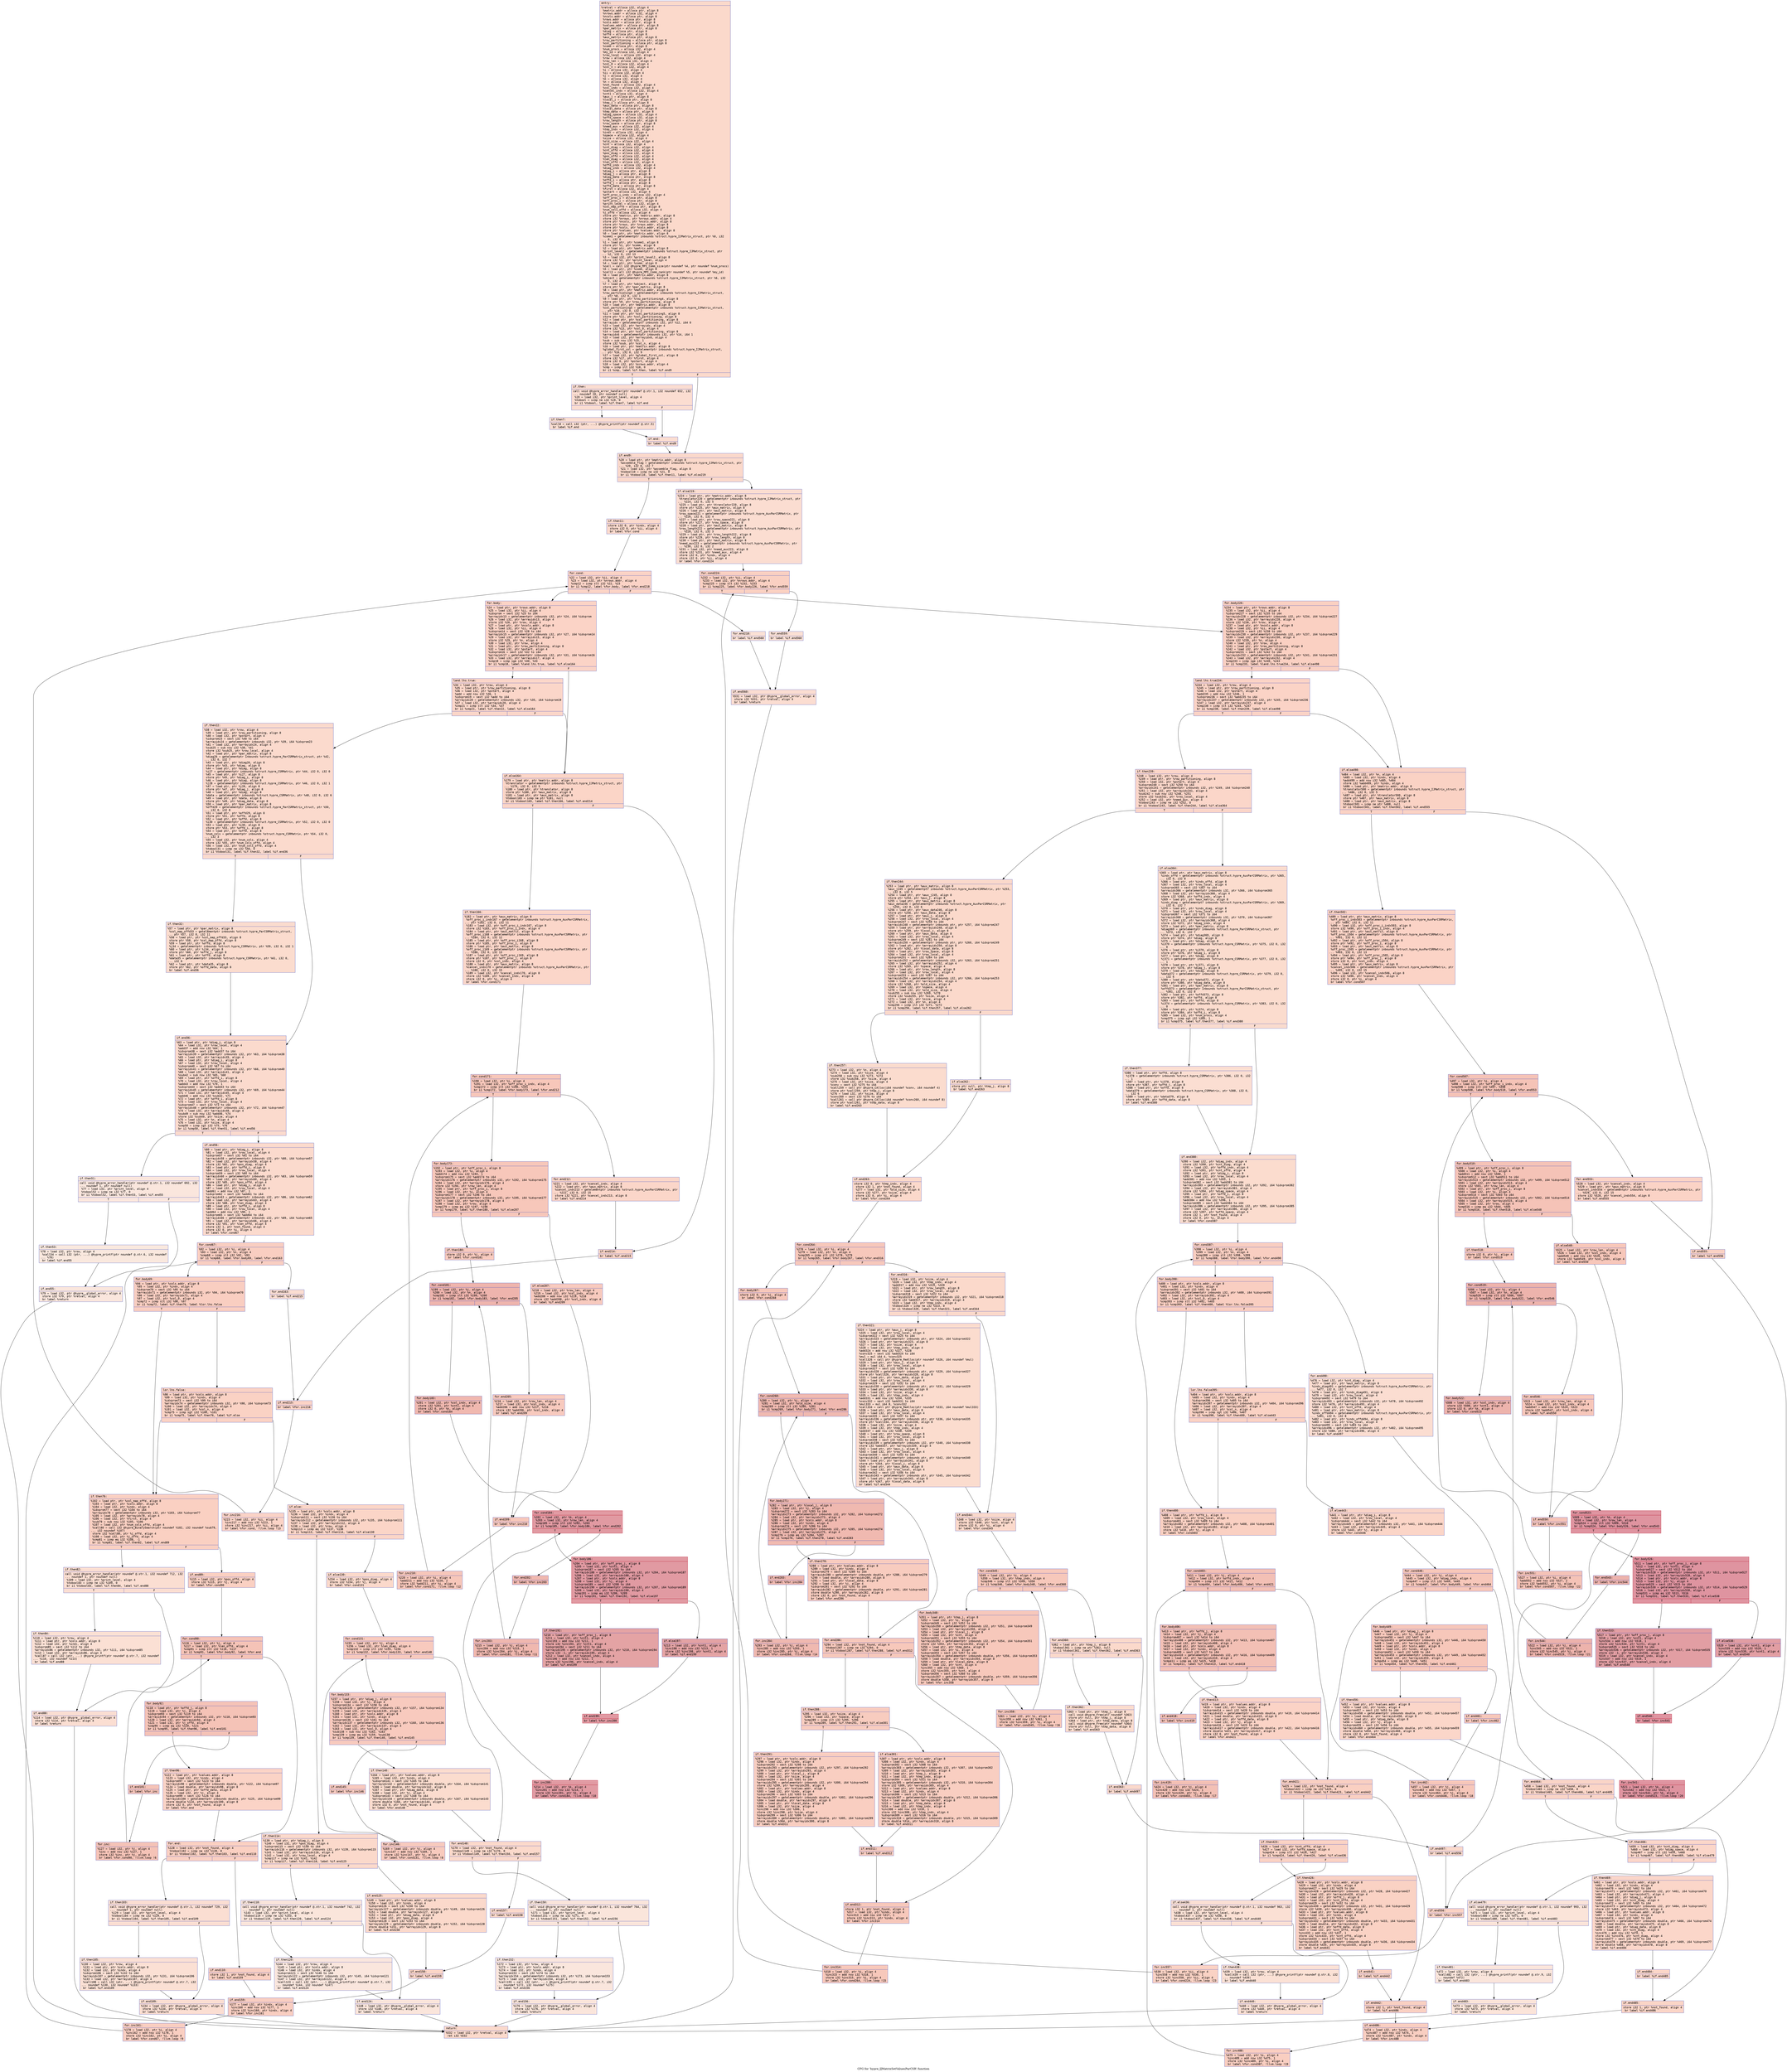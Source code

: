 digraph "CFG for 'hypre_IJMatrixSetValuesParCSR' function" {
	label="CFG for 'hypre_IJMatrixSetValuesParCSR' function";

	Node0x564083281e60 [shape=record,color="#3d50c3ff", style=filled, fillcolor="#f7a88970" fontname="Courier",label="{entry:\l|  %retval = alloca i32, align 4\l  %matrix.addr = alloca ptr, align 8\l  %nrows.addr = alloca i32, align 4\l  %ncols.addr = alloca ptr, align 8\l  %rows.addr = alloca ptr, align 8\l  %cols.addr = alloca ptr, align 8\l  %values.addr = alloca ptr, align 8\l  %par_matrix = alloca ptr, align 8\l  %diag = alloca ptr, align 8\l  %offd = alloca ptr, align 8\l  %aux_matrix = alloca ptr, align 8\l  %row_partitioning = alloca ptr, align 8\l  %col_partitioning = alloca ptr, align 8\l  %comm = alloca ptr, align 8\l  %num_procs = alloca i32, align 4\l  %my_id = alloca i32, align 4\l  %row_local = alloca i32, align 4\l  %row = alloca i32, align 4\l  %row_len = alloca i32, align 4\l  %col_0 = alloca i32, align 4\l  %col_n = alloca i32, align 4\l  %i = alloca i32, align 4\l  %ii = alloca i32, align 4\l  %j = alloca i32, align 4\l  %k = alloca i32, align 4\l  %n = alloca i32, align 4\l  %not_found = alloca i32, align 4\l  %col_indx = alloca i32, align 4\l  %cancel_indx = alloca i32, align 4\l  %cnt1 = alloca i32, align 4\l  %aux_j = alloca ptr, align 8\l  %local_j = alloca ptr, align 8\l  %tmp_j = alloca ptr, align 8\l  %aux_data = alloca ptr, align 8\l  %local_data = alloca ptr, align 8\l  %tmp_data = alloca ptr, align 8\l  %diag_space = alloca i32, align 4\l  %offd_space = alloca i32, align 4\l  %row_length = alloca ptr, align 8\l  %row_space = alloca ptr, align 8\l  %need_aux = alloca i32, align 4\l  %tmp_indx = alloca i32, align 4\l  %indx = alloca i32, align 4\l  %space = alloca i32, align 4\l  %size = alloca i32, align 4\l  %old_size = alloca i32, align 4\l  %cnt = alloca i32, align 4\l  %cnt_diag = alloca i32, align 4\l  %cnt_offd = alloca i32, align 4\l  %pos_diag = alloca i32, align 4\l  %pos_offd = alloca i32, align 4\l  %len_diag = alloca i32, align 4\l  %len_offd = alloca i32, align 4\l  %offd_indx = alloca i32, align 4\l  %diag_indx = alloca i32, align 4\l  %diag_i = alloca ptr, align 8\l  %diag_j = alloca ptr, align 8\l  %diag_data = alloca ptr, align 8\l  %offd_i = alloca ptr, align 8\l  %offd_j = alloca ptr, align 8\l  %offd_data = alloca ptr, align 8\l  %first = alloca i32, align 4\l  %pstart = alloca i32, align 4\l  %off_proc_i_indx = alloca i32, align 4\l  %off_proc_i = alloca ptr, align 8\l  %off_proc_j = alloca ptr, align 8\l  %print_level = alloca i32, align 4\l  %col_map_offd = alloca ptr, align 8\l  %num_cols_offd = alloca i32, align 4\l  %j_offd = alloca i32, align 4\l  store ptr %matrix, ptr %matrix.addr, align 8\l  store i32 %nrows, ptr %nrows.addr, align 4\l  store ptr %ncols, ptr %ncols.addr, align 8\l  store ptr %rows, ptr %rows.addr, align 8\l  store ptr %cols, ptr %cols.addr, align 8\l  store ptr %values, ptr %values.addr, align 8\l  %0 = load ptr, ptr %matrix.addr, align 8\l  %comm1 = getelementptr inbounds %struct.hypre_IJMatrix_struct, ptr %0, i32\l... 0, i32 0\l  %1 = load ptr, ptr %comm1, align 8\l  store ptr %1, ptr %comm, align 8\l  %2 = load ptr, ptr %matrix.addr, align 8\l  %print_level2 = getelementptr inbounds %struct.hypre_IJMatrix_struct, ptr\l... %2, i32 0, i32 13\l  %3 = load i32, ptr %print_level2, align 8\l  store i32 %3, ptr %print_level, align 4\l  %4 = load ptr, ptr %comm, align 8\l  %call = call i32 @hypre_MPI_Comm_size(ptr noundef %4, ptr noundef %num_procs)\l  %5 = load ptr, ptr %comm, align 8\l  %call3 = call i32 @hypre_MPI_Comm_rank(ptr noundef %5, ptr noundef %my_id)\l  %6 = load ptr, ptr %matrix.addr, align 8\l  %object = getelementptr inbounds %struct.hypre_IJMatrix_struct, ptr %6, i32\l... 0, i32 4\l  %7 = load ptr, ptr %object, align 8\l  store ptr %7, ptr %par_matrix, align 8\l  %8 = load ptr, ptr %matrix.addr, align 8\l  %row_partitioning4 = getelementptr inbounds %struct.hypre_IJMatrix_struct,\l... ptr %8, i32 0, i32 1\l  %9 = load ptr, ptr %row_partitioning4, align 8\l  store ptr %9, ptr %row_partitioning, align 8\l  %10 = load ptr, ptr %matrix.addr, align 8\l  %col_partitioning5 = getelementptr inbounds %struct.hypre_IJMatrix_struct,\l... ptr %10, i32 0, i32 2\l  %11 = load ptr, ptr %col_partitioning5, align 8\l  store ptr %11, ptr %col_partitioning, align 8\l  %12 = load ptr, ptr %col_partitioning, align 8\l  %arrayidx = getelementptr inbounds i32, ptr %12, i64 0\l  %13 = load i32, ptr %arrayidx, align 4\l  store i32 %13, ptr %col_0, align 4\l  %14 = load ptr, ptr %col_partitioning, align 8\l  %arrayidx6 = getelementptr inbounds i32, ptr %14, i64 1\l  %15 = load i32, ptr %arrayidx6, align 4\l  %sub = sub nsw i32 %15, 1\l  store i32 %sub, ptr %col_n, align 4\l  %16 = load ptr, ptr %matrix.addr, align 8\l  %global_first_col = getelementptr inbounds %struct.hypre_IJMatrix_struct,\l... ptr %16, i32 0, i32 9\l  %17 = load i32, ptr %global_first_col, align 8\l  store i32 %17, ptr %first, align 4\l  store i32 0, ptr %pstart, align 4\l  %18 = load i32, ptr %nrows.addr, align 4\l  %cmp = icmp slt i32 %18, 0\l  br i1 %cmp, label %if.then, label %if.end9\l|{<s0>T|<s1>F}}"];
	Node0x564083281e60:s0 -> Node0x564083267f80[tooltip="entry -> if.then\nProbability 37.50%" ];
	Node0x564083281e60:s1 -> Node0x564083267ff0[tooltip="entry -> if.end9\nProbability 62.50%" ];
	Node0x564083267f80 [shape=record,color="#3d50c3ff", style=filled, fillcolor="#f7b39670" fontname="Courier",label="{if.then:\l|  call void @hypre_error_handler(ptr noundef @.str.1, i32 noundef 652, i32\l... noundef 20, ptr noundef null)\l  %19 = load i32, ptr %print_level, align 4\l  %tobool = icmp ne i32 %19, 0\l  br i1 %tobool, label %if.then7, label %if.end\l|{<s0>T|<s1>F}}"];
	Node0x564083267f80:s0 -> Node0x5640832683e0[tooltip="if.then -> if.then7\nProbability 62.50%" ];
	Node0x564083267f80:s1 -> Node0x564083268430[tooltip="if.then -> if.end\nProbability 37.50%" ];
	Node0x5640832683e0 [shape=record,color="#3d50c3ff", style=filled, fillcolor="#f7b59970" fontname="Courier",label="{if.then7:\l|  %call8 = call i32 (ptr, ...) @hypre_printf(ptr noundef @.str.5)\l  br label %if.end\l}"];
	Node0x5640832683e0 -> Node0x564083268430[tooltip="if.then7 -> if.end\nProbability 100.00%" ];
	Node0x564083268430 [shape=record,color="#3d50c3ff", style=filled, fillcolor="#f7b39670" fontname="Courier",label="{if.end:\l|  br label %if.end9\l}"];
	Node0x564083268430 -> Node0x564083267ff0[tooltip="if.end -> if.end9\nProbability 100.00%" ];
	Node0x564083267ff0 [shape=record,color="#3d50c3ff", style=filled, fillcolor="#f7a88970" fontname="Courier",label="{if.end9:\l|  %20 = load ptr, ptr %matrix.addr, align 8\l  %assemble_flag = getelementptr inbounds %struct.hypre_IJMatrix_struct, ptr\l... %20, i32 0, i32 7\l  %21 = load i32, ptr %assemble_flag, align 8\l  %tobool10 = icmp ne i32 %21, 0\l  br i1 %tobool10, label %if.then11, label %if.else219\l|{<s0>T|<s1>F}}"];
	Node0x564083267ff0:s0 -> Node0x5640832688e0[tooltip="if.end9 -> if.then11\nProbability 62.50%" ];
	Node0x564083267ff0:s1 -> Node0x564083257120[tooltip="if.end9 -> if.else219\nProbability 37.50%" ];
	Node0x5640832688e0 [shape=record,color="#3d50c3ff", style=filled, fillcolor="#f7ac8e70" fontname="Courier",label="{if.then11:\l|  store i32 0, ptr %indx, align 4\l  store i32 0, ptr %ii, align 4\l  br label %for.cond\l}"];
	Node0x5640832688e0 -> Node0x564083264dd0[tooltip="if.then11 -> for.cond\nProbability 100.00%" ];
	Node0x564083264dd0 [shape=record,color="#3d50c3ff", style=filled, fillcolor="#f59c7d70" fontname="Courier",label="{for.cond:\l|  %22 = load i32, ptr %ii, align 4\l  %23 = load i32, ptr %nrows.addr, align 4\l  %cmp12 = icmp slt i32 %22, %23\l  br i1 %cmp12, label %for.body, label %for.end218\l|{<s0>T|<s1>F}}"];
	Node0x564083264dd0:s0 -> Node0x564083265070[tooltip="for.cond -> for.body\nProbability 96.88%" ];
	Node0x564083264dd0:s1 -> Node0x5640832650f0[tooltip="for.cond -> for.end218\nProbability 3.12%" ];
	Node0x564083265070 [shape=record,color="#3d50c3ff", style=filled, fillcolor="#f59c7d70" fontname="Courier",label="{for.body:\l|  %24 = load ptr, ptr %rows.addr, align 8\l  %25 = load i32, ptr %ii, align 4\l  %idxprom = sext i32 %25 to i64\l  %arrayidx13 = getelementptr inbounds i32, ptr %24, i64 %idxprom\l  %26 = load i32, ptr %arrayidx13, align 4\l  store i32 %26, ptr %row, align 4\l  %27 = load ptr, ptr %ncols.addr, align 8\l  %28 = load i32, ptr %ii, align 4\l  %idxprom14 = sext i32 %28 to i64\l  %arrayidx15 = getelementptr inbounds i32, ptr %27, i64 %idxprom14\l  %29 = load i32, ptr %arrayidx15, align 4\l  store i32 %29, ptr %n, align 4\l  %30 = load i32, ptr %row, align 4\l  %31 = load ptr, ptr %row_partitioning, align 8\l  %32 = load i32, ptr %pstart, align 4\l  %idxprom16 = sext i32 %32 to i64\l  %arrayidx17 = getelementptr inbounds i32, ptr %31, i64 %idxprom16\l  %33 = load i32, ptr %arrayidx17, align 4\l  %cmp18 = icmp sge i32 %30, %33\l  br i1 %cmp18, label %land.lhs.true, label %if.else164\l|{<s0>T|<s1>F}}"];
	Node0x564083265070:s0 -> Node0x5640832913c0[tooltip="for.body -> land.lhs.true\nProbability 50.00%" ];
	Node0x564083265070:s1 -> Node0x564083291440[tooltip="for.body -> if.else164\nProbability 50.00%" ];
	Node0x5640832913c0 [shape=record,color="#3d50c3ff", style=filled, fillcolor="#f6a38570" fontname="Courier",label="{land.lhs.true:\l|  %34 = load i32, ptr %row, align 4\l  %35 = load ptr, ptr %row_partitioning, align 8\l  %36 = load i32, ptr %pstart, align 4\l  %add = add nsw i32 %36, 1\l  %idxprom19 = sext i32 %add to i64\l  %arrayidx20 = getelementptr inbounds i32, ptr %35, i64 %idxprom19\l  %37 = load i32, ptr %arrayidx20, align 4\l  %cmp21 = icmp slt i32 %34, %37\l  br i1 %cmp21, label %if.then22, label %if.else164\l|{<s0>T|<s1>F}}"];
	Node0x5640832913c0:s0 -> Node0x564083291a40[tooltip="land.lhs.true -> if.then22\nProbability 50.00%" ];
	Node0x5640832913c0:s1 -> Node0x564083291440[tooltip="land.lhs.true -> if.else164\nProbability 50.00%" ];
	Node0x564083291a40 [shape=record,color="#3d50c3ff", style=filled, fillcolor="#f7ac8e70" fontname="Courier",label="{if.then22:\l|  %38 = load i32, ptr %row, align 4\l  %39 = load ptr, ptr %row_partitioning, align 8\l  %40 = load i32, ptr %pstart, align 4\l  %idxprom23 = sext i32 %40 to i64\l  %arrayidx24 = getelementptr inbounds i32, ptr %39, i64 %idxprom23\l  %41 = load i32, ptr %arrayidx24, align 4\l  %sub25 = sub nsw i32 %38, %41\l  store i32 %sub25, ptr %row_local, align 4\l  %42 = load ptr, ptr %par_matrix, align 8\l  %diag26 = getelementptr inbounds %struct.hypre_ParCSRMatrix_struct, ptr %42,\l... i32 0, i32 7\l  %43 = load ptr, ptr %diag26, align 8\l  store ptr %43, ptr %diag, align 8\l  %44 = load ptr, ptr %diag, align 8\l  %i27 = getelementptr inbounds %struct.hypre_CSRMatrix, ptr %44, i32 0, i32 0\l  %45 = load ptr, ptr %i27, align 8\l  store ptr %45, ptr %diag_i, align 8\l  %46 = load ptr, ptr %diag, align 8\l  %j28 = getelementptr inbounds %struct.hypre_CSRMatrix, ptr %46, i32 0, i32 1\l  %47 = load ptr, ptr %j28, align 8\l  store ptr %47, ptr %diag_j, align 8\l  %48 = load ptr, ptr %diag, align 8\l  %data = getelementptr inbounds %struct.hypre_CSRMatrix, ptr %48, i32 0, i32 6\l  %49 = load ptr, ptr %data, align 8\l  store ptr %49, ptr %diag_data, align 8\l  %50 = load ptr, ptr %par_matrix, align 8\l  %offd29 = getelementptr inbounds %struct.hypre_ParCSRMatrix_struct, ptr %50,\l... i32 0, i32 8\l  %51 = load ptr, ptr %offd29, align 8\l  store ptr %51, ptr %offd, align 8\l  %52 = load ptr, ptr %offd, align 8\l  %i30 = getelementptr inbounds %struct.hypre_CSRMatrix, ptr %52, i32 0, i32 0\l  %53 = load ptr, ptr %i30, align 8\l  store ptr %53, ptr %offd_i, align 8\l  %54 = load ptr, ptr %offd, align 8\l  %num_cols = getelementptr inbounds %struct.hypre_CSRMatrix, ptr %54, i32 0,\l... i32 3\l  %55 = load i32, ptr %num_cols, align 4\l  store i32 %55, ptr %num_cols_offd, align 4\l  %56 = load i32, ptr %num_cols_offd, align 4\l  %tobool31 = icmp ne i32 %56, 0\l  br i1 %tobool31, label %if.then32, label %if.end36\l|{<s0>T|<s1>F}}"];
	Node0x564083291a40:s0 -> Node0x564083293b10[tooltip="if.then22 -> if.then32\nProbability 62.50%" ];
	Node0x564083291a40:s1 -> Node0x564083293b90[tooltip="if.then22 -> if.end36\nProbability 37.50%" ];
	Node0x564083293b10 [shape=record,color="#3d50c3ff", style=filled, fillcolor="#f7af9170" fontname="Courier",label="{if.then32:\l|  %57 = load ptr, ptr %par_matrix, align 8\l  %col_map_offd33 = getelementptr inbounds %struct.hypre_ParCSRMatrix_struct,\l... ptr %57, i32 0, i32 11\l  %58 = load ptr, ptr %col_map_offd33, align 8\l  store ptr %58, ptr %col_map_offd, align 8\l  %59 = load ptr, ptr %offd, align 8\l  %j34 = getelementptr inbounds %struct.hypre_CSRMatrix, ptr %59, i32 0, i32 1\l  %60 = load ptr, ptr %j34, align 8\l  store ptr %60, ptr %offd_j, align 8\l  %61 = load ptr, ptr %offd, align 8\l  %data35 = getelementptr inbounds %struct.hypre_CSRMatrix, ptr %61, i32 0,\l... i32 6\l  %62 = load ptr, ptr %data35, align 8\l  store ptr %62, ptr %offd_data, align 8\l  br label %if.end36\l}"];
	Node0x564083293b10 -> Node0x564083293b90[tooltip="if.then32 -> if.end36\nProbability 100.00%" ];
	Node0x564083293b90 [shape=record,color="#3d50c3ff", style=filled, fillcolor="#f7ac8e70" fontname="Courier",label="{if.end36:\l|  %63 = load ptr, ptr %diag_i, align 8\l  %64 = load i32, ptr %row_local, align 4\l  %add37 = add nsw i32 %64, 1\l  %idxprom38 = sext i32 %add37 to i64\l  %arrayidx39 = getelementptr inbounds i32, ptr %63, i64 %idxprom38\l  %65 = load i32, ptr %arrayidx39, align 4\l  %66 = load ptr, ptr %diag_i, align 8\l  %67 = load i32, ptr %row_local, align 4\l  %idxprom40 = sext i32 %67 to i64\l  %arrayidx41 = getelementptr inbounds i32, ptr %66, i64 %idxprom40\l  %68 = load i32, ptr %arrayidx41, align 4\l  %sub42 = sub nsw i32 %65, %68\l  %69 = load ptr, ptr %offd_i, align 8\l  %70 = load i32, ptr %row_local, align 4\l  %add43 = add nsw i32 %70, 1\l  %idxprom44 = sext i32 %add43 to i64\l  %arrayidx45 = getelementptr inbounds i32, ptr %69, i64 %idxprom44\l  %71 = load i32, ptr %arrayidx45, align 4\l  %add46 = add nsw i32 %sub42, %71\l  %72 = load ptr, ptr %offd_i, align 8\l  %73 = load i32, ptr %row_local, align 4\l  %idxprom47 = sext i32 %73 to i64\l  %arrayidx48 = getelementptr inbounds i32, ptr %72, i64 %idxprom47\l  %74 = load i32, ptr %arrayidx48, align 4\l  %sub49 = sub nsw i32 %add46, %74\l  store i32 %sub49, ptr %size, align 4\l  %75 = load i32, ptr %n, align 4\l  %76 = load i32, ptr %size, align 4\l  %cmp50 = icmp sgt i32 %75, %76\l  br i1 %cmp50, label %if.then51, label %if.end56\l|{<s0>T|<s1>F}}"];
	Node0x564083293b90:s0 -> Node0x564083295640[tooltip="if.end36 -> if.then51\nProbability 3.12%" ];
	Node0x564083293b90:s1 -> Node0x5640832956c0[tooltip="if.end36 -> if.end56\nProbability 96.88%" ];
	Node0x564083295640 [shape=record,color="#3d50c3ff", style=filled, fillcolor="#f3c7b170" fontname="Courier",label="{if.then51:\l|  call void @hypre_error_handler(ptr noundef @.str.1, i32 noundef 692, i32\l... noundef 1, ptr noundef null)\l  %77 = load i32, ptr %print_level, align 4\l  %tobool52 = icmp ne i32 %77, 0\l  br i1 %tobool52, label %if.then53, label %if.end55\l|{<s0>T|<s1>F}}"];
	Node0x564083295640:s0 -> Node0x564083295b20[tooltip="if.then51 -> if.then53\nProbability 62.50%" ];
	Node0x564083295640:s1 -> Node0x564083295b70[tooltip="if.then51 -> if.end55\nProbability 37.50%" ];
	Node0x564083295b20 [shape=record,color="#3d50c3ff", style=filled, fillcolor="#f2cab570" fontname="Courier",label="{if.then53:\l|  %78 = load i32, ptr %row, align 4\l  %call54 = call i32 (ptr, ...) @hypre_printf(ptr noundef @.str.6, i32 noundef\l... %78)\l  br label %if.end55\l}"];
	Node0x564083295b20 -> Node0x564083295b70[tooltip="if.then53 -> if.end55\nProbability 100.00%" ];
	Node0x564083295b70 [shape=record,color="#3d50c3ff", style=filled, fillcolor="#f3c7b170" fontname="Courier",label="{if.end55:\l|  %79 = load i32, ptr @hypre__global_error, align 4\l  store i32 %79, ptr %retval, align 4\l  br label %return\l}"];
	Node0x564083295b70 -> Node0x564083296020[tooltip="if.end55 -> return\nProbability 100.00%" ];
	Node0x5640832956c0 [shape=record,color="#3d50c3ff", style=filled, fillcolor="#f7ac8e70" fontname="Courier",label="{if.end56:\l|  %80 = load ptr, ptr %diag_i, align 8\l  %81 = load i32, ptr %row_local, align 4\l  %idxprom57 = sext i32 %81 to i64\l  %arrayidx58 = getelementptr inbounds i32, ptr %80, i64 %idxprom57\l  %82 = load i32, ptr %arrayidx58, align 4\l  store i32 %82, ptr %pos_diag, align 4\l  %83 = load ptr, ptr %offd_i, align 8\l  %84 = load i32, ptr %row_local, align 4\l  %idxprom59 = sext i32 %84 to i64\l  %arrayidx60 = getelementptr inbounds i32, ptr %83, i64 %idxprom59\l  %85 = load i32, ptr %arrayidx60, align 4\l  store i32 %85, ptr %pos_offd, align 4\l  %86 = load ptr, ptr %diag_i, align 8\l  %87 = load i32, ptr %row_local, align 4\l  %add61 = add nsw i32 %87, 1\l  %idxprom62 = sext i32 %add61 to i64\l  %arrayidx63 = getelementptr inbounds i32, ptr %86, i64 %idxprom62\l  %88 = load i32, ptr %arrayidx63, align 4\l  store i32 %88, ptr %len_diag, align 4\l  %89 = load ptr, ptr %offd_i, align 8\l  %90 = load i32, ptr %row_local, align 4\l  %add64 = add nsw i32 %90, 1\l  %idxprom65 = sext i32 %add64 to i64\l  %arrayidx66 = getelementptr inbounds i32, ptr %89, i64 %idxprom65\l  %91 = load i32, ptr %arrayidx66, align 4\l  store i32 %91, ptr %len_offd, align 4\l  store i32 1, ptr %not_found, align 4\l  store i32 0, ptr %i, align 4\l  br label %for.cond67\l}"];
	Node0x5640832956c0 -> Node0x564083297160[tooltip="if.end56 -> for.cond67\nProbability 100.00%" ];
	Node0x564083297160 [shape=record,color="#3d50c3ff", style=filled, fillcolor="#f2907270" fontname="Courier",label="{for.cond67:\l|  %92 = load i32, ptr %i, align 4\l  %93 = load i32, ptr %n, align 4\l  %cmp68 = icmp slt i32 %92, %93\l  br i1 %cmp68, label %for.body69, label %for.end163\l|{<s0>T|<s1>F}}"];
	Node0x564083297160:s0 -> Node0x564083297400[tooltip="for.cond67 -> for.body69\nProbability 96.88%" ];
	Node0x564083297160:s1 -> Node0x564083297480[tooltip="for.cond67 -> for.end163\nProbability 3.12%" ];
	Node0x564083297400 [shape=record,color="#3d50c3ff", style=filled, fillcolor="#f2907270" fontname="Courier",label="{for.body69:\l|  %94 = load ptr, ptr %cols.addr, align 8\l  %95 = load i32, ptr %indx, align 4\l  %idxprom70 = sext i32 %95 to i64\l  %arrayidx71 = getelementptr inbounds i32, ptr %94, i64 %idxprom70\l  %96 = load i32, ptr %arrayidx71, align 4\l  %97 = load i32, ptr %col_0, align 4\l  %cmp72 = icmp slt i32 %96, %97\l  br i1 %cmp72, label %if.then76, label %lor.lhs.false\l|{<s0>T|<s1>F}}"];
	Node0x564083297400:s0 -> Node0x564083292a30[tooltip="for.body69 -> if.then76\nProbability 50.00%" ];
	Node0x564083297400:s1 -> Node0x564083292ab0[tooltip="for.body69 -> lor.lhs.false\nProbability 50.00%" ];
	Node0x564083292ab0 [shape=record,color="#3d50c3ff", style=filled, fillcolor="#f4987a70" fontname="Courier",label="{lor.lhs.false:\l|  %98 = load ptr, ptr %cols.addr, align 8\l  %99 = load i32, ptr %indx, align 4\l  %idxprom73 = sext i32 %99 to i64\l  %arrayidx74 = getelementptr inbounds i32, ptr %98, i64 %idxprom73\l  %100 = load i32, ptr %arrayidx74, align 4\l  %101 = load i32, ptr %col_n, align 4\l  %cmp75 = icmp sgt i32 %100, %101\l  br i1 %cmp75, label %if.then76, label %if.else\l|{<s0>T|<s1>F}}"];
	Node0x564083292ab0:s0 -> Node0x564083292a30[tooltip="lor.lhs.false -> if.then76\nProbability 50.00%" ];
	Node0x564083292ab0:s1 -> Node0x5640832987d0[tooltip="lor.lhs.false -> if.else\nProbability 50.00%" ];
	Node0x564083292a30 [shape=record,color="#3d50c3ff", style=filled, fillcolor="#f3947570" fontname="Courier",label="{if.then76:\l|  %102 = load ptr, ptr %col_map_offd, align 8\l  %103 = load ptr, ptr %cols.addr, align 8\l  %104 = load i32, ptr %indx, align 4\l  %idxprom77 = sext i32 %104 to i64\l  %arrayidx78 = getelementptr inbounds i32, ptr %103, i64 %idxprom77\l  %105 = load i32, ptr %arrayidx78, align 4\l  %106 = load i32, ptr %first, align 4\l  %sub79 = sub nsw i32 %105, %106\l  %107 = load i32, ptr %num_cols_offd, align 4\l  %call80 = call i32 @hypre_BinarySearch(ptr noundef %102, i32 noundef %sub79,\l... i32 noundef %107)\l  store i32 %call80, ptr %j_offd, align 4\l  %108 = load i32, ptr %j_offd, align 4\l  %cmp81 = icmp eq i32 %108, -1\l  br i1 %cmp81, label %if.then82, label %if.end89\l|{<s0>T|<s1>F}}"];
	Node0x564083292a30:s0 -> Node0x564083299130[tooltip="if.then76 -> if.then82\nProbability 3.12%" ];
	Node0x564083292a30:s1 -> Node0x5640832991e0[tooltip="if.then76 -> if.end89\nProbability 96.88%" ];
	Node0x564083299130 [shape=record,color="#3d50c3ff", style=filled, fillcolor="#f7b59970" fontname="Courier",label="{if.then82:\l|  call void @hypre_error_handler(ptr noundef @.str.1, i32 noundef 712, i32\l... noundef 1, ptr noundef null)\l  %109 = load i32, ptr %print_level, align 4\l  %tobool83 = icmp ne i32 %109, 0\l  br i1 %tobool83, label %if.then84, label %if.end88\l|{<s0>T|<s1>F}}"];
	Node0x564083299130:s0 -> Node0x5640832996a0[tooltip="if.then82 -> if.then84\nProbability 62.50%" ];
	Node0x564083299130:s1 -> Node0x5640832996f0[tooltip="if.then82 -> if.end88\nProbability 37.50%" ];
	Node0x5640832996a0 [shape=record,color="#3d50c3ff", style=filled, fillcolor="#f7b99e70" fontname="Courier",label="{if.then84:\l|  %110 = load i32, ptr %row, align 4\l  %111 = load ptr, ptr %cols.addr, align 8\l  %112 = load i32, ptr %indx, align 4\l  %idxprom85 = sext i32 %112 to i64\l  %arrayidx86 = getelementptr inbounds i32, ptr %111, i64 %idxprom85\l  %113 = load i32, ptr %arrayidx86, align 4\l  %call87 = call i32 (ptr, ...) @hypre_printf(ptr noundef @.str.7, i32 noundef\l... %110, i32 noundef %113)\l  br label %if.end88\l}"];
	Node0x5640832996a0 -> Node0x5640832996f0[tooltip="if.then84 -> if.end88\nProbability 100.00%" ];
	Node0x5640832996f0 [shape=record,color="#3d50c3ff", style=filled, fillcolor="#f7b59970" fontname="Courier",label="{if.end88:\l|  %114 = load i32, ptr @hypre__global_error, align 4\l  store i32 %114, ptr %retval, align 4\l  br label %return\l}"];
	Node0x5640832996f0 -> Node0x564083296020[tooltip="if.end88 -> return\nProbability 100.00%" ];
	Node0x5640832991e0 [shape=record,color="#3d50c3ff", style=filled, fillcolor="#f3947570" fontname="Courier",label="{if.end89:\l|  %115 = load i32, ptr %pos_offd, align 4\l  store i32 %115, ptr %j, align 4\l  br label %for.cond90\l}"];
	Node0x5640832991e0 -> Node0x564083299fc0[tooltip="if.end89 -> for.cond90\nProbability 100.00%" ];
	Node0x564083299fc0 [shape=record,color="#3d50c3ff", style=filled, fillcolor="#e8765c70" fontname="Courier",label="{for.cond90:\l|  %116 = load i32, ptr %j, align 4\l  %117 = load i32, ptr %len_offd, align 4\l  %cmp91 = icmp slt i32 %116, %117\l  br i1 %cmp91, label %for.body92, label %for.end\l|{<s0>T|<s1>F}}"];
	Node0x564083299fc0:s0 -> Node0x56408329a210[tooltip="for.cond90 -> for.body92\nProbability 96.88%" ];
	Node0x564083299fc0:s1 -> Node0x56408328fc40[tooltip="for.cond90 -> for.end\nProbability 3.12%" ];
	Node0x56408329a210 [shape=record,color="#3d50c3ff", style=filled, fillcolor="#e8765c70" fontname="Courier",label="{for.body92:\l|  %118 = load ptr, ptr %offd_j, align 8\l  %119 = load i32, ptr %j, align 4\l  %idxprom93 = sext i32 %119 to i64\l  %arrayidx94 = getelementptr inbounds i32, ptr %118, i64 %idxprom93\l  %120 = load i32, ptr %arrayidx94, align 4\l  %121 = load i32, ptr %j_offd, align 4\l  %cmp95 = icmp eq i32 %120, %121\l  br i1 %cmp95, label %if.then96, label %if.end101\l|{<s0>T|<s1>F}}"];
	Node0x56408329a210:s0 -> Node0x564083290180[tooltip="for.body92 -> if.then96\nProbability 3.12%" ];
	Node0x56408329a210:s1 -> Node0x564083290200[tooltip="for.body92 -> if.end101\nProbability 96.88%" ];
	Node0x564083290180 [shape=record,color="#3d50c3ff", style=filled, fillcolor="#f59c7d70" fontname="Courier",label="{if.then96:\l|  %122 = load ptr, ptr %values.addr, align 8\l  %123 = load i32, ptr %indx, align 4\l  %idxprom97 = sext i32 %123 to i64\l  %arrayidx98 = getelementptr inbounds double, ptr %122, i64 %idxprom97\l  %124 = load double, ptr %arrayidx98, align 8\l  %125 = load ptr, ptr %offd_data, align 8\l  %126 = load i32, ptr %j, align 4\l  %idxprom99 = sext i32 %126 to i64\l  %arrayidx100 = getelementptr inbounds double, ptr %125, i64 %idxprom99\l  store double %124, ptr %arrayidx100, align 8\l  store i32 0, ptr %not_found, align 4\l  br label %for.end\l}"];
	Node0x564083290180 -> Node0x56408328fc40[tooltip="if.then96 -> for.end\nProbability 100.00%" ];
	Node0x564083290200 [shape=record,color="#3d50c3ff", style=filled, fillcolor="#e8765c70" fontname="Courier",label="{if.end101:\l|  br label %for.inc\l}"];
	Node0x564083290200 -> Node0x56408329bc60[tooltip="if.end101 -> for.inc\nProbability 100.00%" ];
	Node0x56408329bc60 [shape=record,color="#3d50c3ff", style=filled, fillcolor="#e8765c70" fontname="Courier",label="{for.inc:\l|  %127 = load i32, ptr %j, align 4\l  %inc = add nsw i32 %127, 1\l  store i32 %inc, ptr %j, align 4\l  br label %for.cond90, !llvm.loop !6\l}"];
	Node0x56408329bc60 -> Node0x564083299fc0[tooltip="for.inc -> for.cond90\nProbability 100.00%" ];
	Node0x56408328fc40 [shape=record,color="#3d50c3ff", style=filled, fillcolor="#f3947570" fontname="Courier",label="{for.end:\l|  %128 = load i32, ptr %not_found, align 4\l  %tobool102 = icmp ne i32 %128, 0\l  br i1 %tobool102, label %if.then103, label %if.end110\l|{<s0>T|<s1>F}}"];
	Node0x56408328fc40:s0 -> Node0x56408329c210[tooltip="for.end -> if.then103\nProbability 3.12%" ];
	Node0x56408328fc40:s1 -> Node0x56408329c290[tooltip="for.end -> if.end110\nProbability 96.88%" ];
	Node0x56408329c210 [shape=record,color="#3d50c3ff", style=filled, fillcolor="#f7b59970" fontname="Courier",label="{if.then103:\l|  call void @hypre_error_handler(ptr noundef @.str.1, i32 noundef 729, i32\l... noundef 1, ptr noundef null)\l  %129 = load i32, ptr %print_level, align 4\l  %tobool104 = icmp ne i32 %129, 0\l  br i1 %tobool104, label %if.then105, label %if.end109\l|{<s0>T|<s1>F}}"];
	Node0x56408329c210:s0 -> Node0x56408329c6f0[tooltip="if.then103 -> if.then105\nProbability 62.50%" ];
	Node0x56408329c210:s1 -> Node0x56408329c740[tooltip="if.then103 -> if.end109\nProbability 37.50%" ];
	Node0x56408329c6f0 [shape=record,color="#3d50c3ff", style=filled, fillcolor="#f7b99e70" fontname="Courier",label="{if.then105:\l|  %130 = load i32, ptr %row, align 4\l  %131 = load ptr, ptr %cols.addr, align 8\l  %132 = load i32, ptr %indx, align 4\l  %idxprom106 = sext i32 %132 to i64\l  %arrayidx107 = getelementptr inbounds i32, ptr %131, i64 %idxprom106\l  %133 = load i32, ptr %arrayidx107, align 4\l  %call108 = call i32 (ptr, ...) @hypre_printf(ptr noundef @.str.7, i32\l... noundef %130, i32 noundef %133)\l  br label %if.end109\l}"];
	Node0x56408329c6f0 -> Node0x56408329c740[tooltip="if.then105 -> if.end109\nProbability 100.00%" ];
	Node0x56408329c740 [shape=record,color="#3d50c3ff", style=filled, fillcolor="#f7b59970" fontname="Courier",label="{if.end109:\l|  %134 = load i32, ptr @hypre__global_error, align 4\l  store i32 %134, ptr %retval, align 4\l  br label %return\l}"];
	Node0x56408329c740 -> Node0x564083296020[tooltip="if.end109 -> return\nProbability 100.00%" ];
	Node0x56408329c290 [shape=record,color="#3d50c3ff", style=filled, fillcolor="#f3947570" fontname="Courier",label="{if.end110:\l|  store i32 1, ptr %not_found, align 4\l  br label %if.end159\l}"];
	Node0x56408329c290 -> Node0x56408329cf30[tooltip="if.end110 -> if.end159\nProbability 100.00%" ];
	Node0x5640832987d0 [shape=record,color="#3d50c3ff", style=filled, fillcolor="#f5a08170" fontname="Courier",label="{if.else:\l|  %135 = load ptr, ptr %cols.addr, align 8\l  %136 = load i32, ptr %indx, align 4\l  %idxprom111 = sext i32 %136 to i64\l  %arrayidx112 = getelementptr inbounds i32, ptr %135, i64 %idxprom111\l  %137 = load i32, ptr %arrayidx112, align 4\l  %138 = load i32, ptr %row, align 4\l  %cmp113 = icmp eq i32 %137, %138\l  br i1 %cmp113, label %if.then114, label %if.else130\l|{<s0>T|<s1>F}}"];
	Node0x5640832987d0:s0 -> Node0x56408329d3c0[tooltip="if.else -> if.then114\nProbability 50.00%" ];
	Node0x5640832987d0:s1 -> Node0x56408329d440[tooltip="if.else -> if.else130\nProbability 50.00%" ];
	Node0x56408329d3c0 [shape=record,color="#3d50c3ff", style=filled, fillcolor="#f7a88970" fontname="Courier",label="{if.then114:\l|  %139 = load ptr, ptr %diag_j, align 8\l  %140 = load i32, ptr %pos_diag, align 4\l  %idxprom115 = sext i32 %140 to i64\l  %arrayidx116 = getelementptr inbounds i32, ptr %139, i64 %idxprom115\l  %141 = load i32, ptr %arrayidx116, align 4\l  %142 = load i32, ptr %row_local, align 4\l  %cmp117 = icmp ne i32 %141, %142\l  br i1 %cmp117, label %if.then118, label %if.end125\l|{<s0>T|<s1>F}}"];
	Node0x56408329d3c0:s0 -> Node0x56408329d990[tooltip="if.then114 -> if.then118\nProbability 3.12%" ];
	Node0x56408329d3c0:s1 -> Node0x56408329da10[tooltip="if.then114 -> if.end125\nProbability 96.88%" ];
	Node0x56408329d990 [shape=record,color="#3d50c3ff", style=filled, fillcolor="#f4c5ad70" fontname="Courier",label="{if.then118:\l|  call void @hypre_error_handler(ptr noundef @.str.1, i32 noundef 742, i32\l... noundef 1, ptr noundef null)\l  %143 = load i32, ptr %print_level, align 4\l  %tobool119 = icmp ne i32 %143, 0\l  br i1 %tobool119, label %if.then120, label %if.end124\l|{<s0>T|<s1>F}}"];
	Node0x56408329d990:s0 -> Node0x56408329de70[tooltip="if.then118 -> if.then120\nProbability 62.50%" ];
	Node0x56408329d990:s1 -> Node0x56408329dec0[tooltip="if.then118 -> if.end124\nProbability 37.50%" ];
	Node0x56408329de70 [shape=record,color="#3d50c3ff", style=filled, fillcolor="#f3c7b170" fontname="Courier",label="{if.then120:\l|  %144 = load i32, ptr %row, align 4\l  %145 = load ptr, ptr %cols.addr, align 8\l  %146 = load i32, ptr %indx, align 4\l  %idxprom121 = sext i32 %146 to i64\l  %arrayidx122 = getelementptr inbounds i32, ptr %145, i64 %idxprom121\l  %147 = load i32, ptr %arrayidx122, align 4\l  %call123 = call i32 (ptr, ...) @hypre_printf(ptr noundef @.str.7, i32\l... noundef %144, i32 noundef %147)\l  br label %if.end124\l}"];
	Node0x56408329de70 -> Node0x56408329dec0[tooltip="if.then120 -> if.end124\nProbability 100.00%" ];
	Node0x56408329dec0 [shape=record,color="#3d50c3ff", style=filled, fillcolor="#f4c5ad70" fontname="Courier",label="{if.end124:\l|  %148 = load i32, ptr @hypre__global_error, align 4\l  store i32 %148, ptr %retval, align 4\l  br label %return\l}"];
	Node0x56408329dec0 -> Node0x564083296020[tooltip="if.end124 -> return\nProbability 100.00%" ];
	Node0x56408329da10 [shape=record,color="#3d50c3ff", style=filled, fillcolor="#f7a88970" fontname="Courier",label="{if.end125:\l|  %149 = load ptr, ptr %values.addr, align 8\l  %150 = load i32, ptr %indx, align 4\l  %idxprom126 = sext i32 %150 to i64\l  %arrayidx127 = getelementptr inbounds double, ptr %149, i64 %idxprom126\l  %151 = load double, ptr %arrayidx127, align 8\l  %152 = load ptr, ptr %diag_data, align 8\l  %153 = load i32, ptr %pos_diag, align 4\l  %idxprom128 = sext i32 %153 to i64\l  %arrayidx129 = getelementptr inbounds double, ptr %152, i64 %idxprom128\l  store double %151, ptr %arrayidx129, align 8\l  br label %if.end158\l}"];
	Node0x56408329da10 -> Node0x56408329ec10[tooltip="if.end125 -> if.end158\nProbability 100.00%" ];
	Node0x56408329d440 [shape=record,color="#3d50c3ff", style=filled, fillcolor="#f7a88970" fontname="Courier",label="{if.else130:\l|  %154 = load i32, ptr %pos_diag, align 4\l  store i32 %154, ptr %j, align 4\l  br label %for.cond131\l}"];
	Node0x56408329d440 -> Node0x56408329ee20[tooltip="if.else130 -> for.cond131\nProbability 100.00%" ];
	Node0x56408329ee20 [shape=record,color="#3d50c3ff", style=filled, fillcolor="#ef886b70" fontname="Courier",label="{for.cond131:\l|  %155 = load i32, ptr %j, align 4\l  %156 = load i32, ptr %len_diag, align 4\l  %cmp132 = icmp slt i32 %155, %156\l  br i1 %cmp132, label %for.body133, label %for.end148\l|{<s0>T|<s1>F}}"];
	Node0x56408329ee20:s0 -> Node0x56408329f0a0[tooltip="for.cond131 -> for.body133\nProbability 96.88%" ];
	Node0x56408329ee20:s1 -> Node0x56408329f120[tooltip="for.cond131 -> for.end148\nProbability 3.12%" ];
	Node0x56408329f0a0 [shape=record,color="#3d50c3ff", style=filled, fillcolor="#ef886b70" fontname="Courier",label="{for.body133:\l|  %157 = load ptr, ptr %diag_j, align 8\l  %158 = load i32, ptr %j, align 4\l  %idxprom134 = sext i32 %158 to i64\l  %arrayidx135 = getelementptr inbounds i32, ptr %157, i64 %idxprom134\l  %159 = load i32, ptr %arrayidx135, align 4\l  %160 = load ptr, ptr %cols.addr, align 8\l  %161 = load i32, ptr %indx, align 4\l  %idxprom136 = sext i32 %161 to i64\l  %arrayidx137 = getelementptr inbounds i32, ptr %160, i64 %idxprom136\l  %162 = load i32, ptr %arrayidx137, align 4\l  %163 = load i32, ptr %col_0, align 4\l  %sub138 = sub nsw i32 %162, %163\l  %cmp139 = icmp eq i32 %159, %sub138\l  br i1 %cmp139, label %if.then140, label %if.end145\l|{<s0>T|<s1>F}}"];
	Node0x56408329f0a0:s0 -> Node0x56408329fa10[tooltip="for.body133 -> if.then140\nProbability 3.12%" ];
	Node0x56408329f0a0:s1 -> Node0x56408329fa90[tooltip="for.body133 -> if.end145\nProbability 96.88%" ];
	Node0x56408329fa10 [shape=record,color="#3d50c3ff", style=filled, fillcolor="#f7af9170" fontname="Courier",label="{if.then140:\l|  %164 = load ptr, ptr %values.addr, align 8\l  %165 = load i32, ptr %indx, align 4\l  %idxprom141 = sext i32 %165 to i64\l  %arrayidx142 = getelementptr inbounds double, ptr %164, i64 %idxprom141\l  %166 = load double, ptr %arrayidx142, align 8\l  %167 = load ptr, ptr %diag_data, align 8\l  %168 = load i32, ptr %j, align 4\l  %idxprom143 = sext i32 %168 to i64\l  %arrayidx144 = getelementptr inbounds double, ptr %167, i64 %idxprom143\l  store double %166, ptr %arrayidx144, align 8\l  store i32 0, ptr %not_found, align 4\l  br label %for.end148\l}"];
	Node0x56408329fa10 -> Node0x56408329f120[tooltip="if.then140 -> for.end148\nProbability 100.00%" ];
	Node0x56408329fa90 [shape=record,color="#3d50c3ff", style=filled, fillcolor="#ef886b70" fontname="Courier",label="{if.end145:\l|  br label %for.inc146\l}"];
	Node0x56408329fa90 -> Node0x5640832a02d0[tooltip="if.end145 -> for.inc146\nProbability 100.00%" ];
	Node0x5640832a02d0 [shape=record,color="#3d50c3ff", style=filled, fillcolor="#ef886b70" fontname="Courier",label="{for.inc146:\l|  %169 = load i32, ptr %j, align 4\l  %inc147 = add nsw i32 %169, 1\l  store i32 %inc147, ptr %j, align 4\l  br label %for.cond131, !llvm.loop !8\l}"];
	Node0x5640832a02d0 -> Node0x56408329ee20[tooltip="for.inc146 -> for.cond131\nProbability 100.00%" ];
	Node0x56408329f120 [shape=record,color="#3d50c3ff", style=filled, fillcolor="#f7a88970" fontname="Courier",label="{for.end148:\l|  %170 = load i32, ptr %not_found, align 4\l  %tobool149 = icmp ne i32 %170, 0\l  br i1 %tobool149, label %if.then150, label %if.end157\l|{<s0>T|<s1>F}}"];
	Node0x56408329f120:s0 -> Node0x5640832a0890[tooltip="for.end148 -> if.then150\nProbability 3.12%" ];
	Node0x56408329f120:s1 -> Node0x5640832a0910[tooltip="for.end148 -> if.end157\nProbability 96.88%" ];
	Node0x5640832a0890 [shape=record,color="#3d50c3ff", style=filled, fillcolor="#f4c5ad70" fontname="Courier",label="{if.then150:\l|  call void @hypre_error_handler(ptr noundef @.str.1, i32 noundef 764, i32\l... noundef 1, ptr noundef null)\l  %171 = load i32, ptr %print_level, align 4\l  %tobool151 = icmp ne i32 %171, 0\l  br i1 %tobool151, label %if.then152, label %if.end156\l|{<s0>T|<s1>F}}"];
	Node0x5640832a0890:s0 -> Node0x5640832a0d70[tooltip="if.then150 -> if.then152\nProbability 62.50%" ];
	Node0x5640832a0890:s1 -> Node0x5640832a0dc0[tooltip="if.then150 -> if.end156\nProbability 37.50%" ];
	Node0x5640832a0d70 [shape=record,color="#3d50c3ff", style=filled, fillcolor="#f3c7b170" fontname="Courier",label="{if.then152:\l|  %172 = load i32, ptr %row, align 4\l  %173 = load ptr, ptr %cols.addr, align 8\l  %174 = load i32, ptr %indx, align 4\l  %idxprom153 = sext i32 %174 to i64\l  %arrayidx154 = getelementptr inbounds i32, ptr %173, i64 %idxprom153\l  %175 = load i32, ptr %arrayidx154, align 4\l  %call155 = call i32 (ptr, ...) @hypre_printf(ptr noundef @.str.7, i32\l... noundef %172, i32 noundef %175)\l  br label %if.end156\l}"];
	Node0x5640832a0d70 -> Node0x5640832a0dc0[tooltip="if.then152 -> if.end156\nProbability 100.00%" ];
	Node0x5640832a0dc0 [shape=record,color="#3d50c3ff", style=filled, fillcolor="#f4c5ad70" fontname="Courier",label="{if.end156:\l|  %176 = load i32, ptr @hypre__global_error, align 4\l  store i32 %176, ptr %retval, align 4\l  br label %return\l}"];
	Node0x5640832a0dc0 -> Node0x564083296020[tooltip="if.end156 -> return\nProbability 100.00%" ];
	Node0x5640832a0910 [shape=record,color="#3d50c3ff", style=filled, fillcolor="#f7a88970" fontname="Courier",label="{if.end157:\l|  br label %if.end158\l}"];
	Node0x5640832a0910 -> Node0x56408329ec10[tooltip="if.end157 -> if.end158\nProbability 100.00%" ];
	Node0x56408329ec10 [shape=record,color="#3d50c3ff", style=filled, fillcolor="#f5a08170" fontname="Courier",label="{if.end158:\l|  br label %if.end159\l}"];
	Node0x56408329ec10 -> Node0x56408329cf30[tooltip="if.end158 -> if.end159\nProbability 100.00%" ];
	Node0x56408329cf30 [shape=record,color="#3d50c3ff", style=filled, fillcolor="#f2907270" fontname="Courier",label="{if.end159:\l|  %177 = load i32, ptr %indx, align 4\l  %inc160 = add nsw i32 %177, 1\l  store i32 %inc160, ptr %indx, align 4\l  br label %for.inc161\l}"];
	Node0x56408329cf30 -> Node0x5640832a17a0[tooltip="if.end159 -> for.inc161\nProbability 100.00%" ];
	Node0x5640832a17a0 [shape=record,color="#3d50c3ff", style=filled, fillcolor="#f2907270" fontname="Courier",label="{for.inc161:\l|  %178 = load i32, ptr %i, align 4\l  %inc162 = add nsw i32 %178, 1\l  store i32 %inc162, ptr %i, align 4\l  br label %for.cond67, !llvm.loop !9\l}"];
	Node0x5640832a17a0 -> Node0x564083297160[tooltip="for.inc161 -> for.cond67\nProbability 100.00%" ];
	Node0x564083297480 [shape=record,color="#3d50c3ff", style=filled, fillcolor="#f7b39670" fontname="Courier",label="{for.end163:\l|  br label %if.end215\l}"];
	Node0x564083297480 -> Node0x5640832a1bf0[tooltip="for.end163 -> if.end215\nProbability 100.00%" ];
	Node0x564083291440 [shape=record,color="#3d50c3ff", style=filled, fillcolor="#f5a08170" fontname="Courier",label="{if.else164:\l|  %179 = load ptr, ptr %matrix.addr, align 8\l  %translator = getelementptr inbounds %struct.hypre_IJMatrix_struct, ptr\l... %179, i32 0, i32 5\l  %180 = load ptr, ptr %translator, align 8\l  store ptr %180, ptr %aux_matrix, align 8\l  %181 = load ptr, ptr %aux_matrix, align 8\l  %tobool165 = icmp ne ptr %181, null\l  br i1 %tobool165, label %if.then166, label %if.end214\l|{<s0>T|<s1>F}}"];
	Node0x564083291440:s0 -> Node0x5640832a2080[tooltip="if.else164 -> if.then166\nProbability 62.50%" ];
	Node0x564083291440:s1 -> Node0x5640832a2100[tooltip="if.else164 -> if.end214\nProbability 37.50%" ];
	Node0x5640832a2080 [shape=record,color="#3d50c3ff", style=filled, fillcolor="#f6a38570" fontname="Courier",label="{if.then166:\l|  %182 = load ptr, ptr %aux_matrix, align 8\l  %off_proc_i_indx167 = getelementptr inbounds %struct.hypre_AuxParCSRMatrix,\l... ptr %182, i32 0, i32 11\l  %183 = load i32, ptr %off_proc_i_indx167, align 8\l  store i32 %183, ptr %off_proc_i_indx, align 4\l  %184 = load ptr, ptr %aux_matrix, align 8\l  %off_proc_i168 = getelementptr inbounds %struct.hypre_AuxParCSRMatrix, ptr\l... %184, i32 0, i32 12\l  %185 = load ptr, ptr %off_proc_i168, align 8\l  store ptr %185, ptr %off_proc_i, align 8\l  %186 = load ptr, ptr %aux_matrix, align 8\l  %off_proc_j169 = getelementptr inbounds %struct.hypre_AuxParCSRMatrix, ptr\l... %186, i32 0, i32 13\l  %187 = load ptr, ptr %off_proc_j169, align 8\l  store ptr %187, ptr %off_proc_j, align 8\l  store i32 0, ptr %col_indx, align 4\l  %188 = load ptr, ptr %aux_matrix, align 8\l  %cancel_indx170 = getelementptr inbounds %struct.hypre_AuxParCSRMatrix, ptr\l... %188, i32 0, i32 15\l  %189 = load i32, ptr %cancel_indx170, align 8\l  store i32 %189, ptr %cancel_indx, align 4\l  store i32 0, ptr %i, align 4\l  br label %for.cond171\l}"];
	Node0x5640832a2080 -> Node0x5640832a2e10[tooltip="if.then166 -> for.cond171\nProbability 100.00%" ];
	Node0x5640832a2e10 [shape=record,color="#3d50c3ff", style=filled, fillcolor="#ec7f6370" fontname="Courier",label="{for.cond171:\l|  %190 = load i32, ptr %i, align 4\l  %191 = load i32, ptr %off_proc_i_indx, align 4\l  %cmp172 = icmp slt i32 %190, %191\l  br i1 %cmp172, label %for.body173, label %for.end212\l|{<s0>T|<s1>F}}"];
	Node0x5640832a2e10:s0 -> Node0x564083297760[tooltip="for.cond171 -> for.body173\nProbability 96.88%" ];
	Node0x5640832a2e10:s1 -> Node0x5640832977b0[tooltip="for.cond171 -> for.end212\nProbability 3.12%" ];
	Node0x564083297760 [shape=record,color="#3d50c3ff", style=filled, fillcolor="#ec7f6370" fontname="Courier",label="{for.body173:\l|  %192 = load ptr, ptr %off_proc_i, align 8\l  %193 = load i32, ptr %i, align 4\l  %add174 = add nsw i32 %193, 1\l  %idxprom175 = sext i32 %add174 to i64\l  %arrayidx176 = getelementptr inbounds i32, ptr %192, i64 %idxprom175\l  %194 = load i32, ptr %arrayidx176, align 4\l  store i32 %194, ptr %row_len, align 4\l  %195 = load ptr, ptr %off_proc_i, align 8\l  %196 = load i32, ptr %i, align 4\l  %idxprom177 = sext i32 %196 to i64\l  %arrayidx178 = getelementptr inbounds i32, ptr %195, i64 %idxprom177\l  %197 = load i32, ptr %arrayidx178, align 4\l  %198 = load i32, ptr %row, align 4\l  %cmp179 = icmp eq i32 %197, %198\l  br i1 %cmp179, label %if.then180, label %if.else207\l|{<s0>T|<s1>F}}"];
	Node0x564083297760:s0 -> Node0x564083298140[tooltip="for.body173 -> if.then180\nProbability 50.00%" ];
	Node0x564083297760:s1 -> Node0x5640832981c0[tooltip="for.body173 -> if.else207\nProbability 50.00%" ];
	Node0x564083298140 [shape=record,color="#3d50c3ff", style=filled, fillcolor="#ef886b70" fontname="Courier",label="{if.then180:\l|  store i32 0, ptr %j, align 4\l  br label %for.cond181\l}"];
	Node0x564083298140 -> Node0x564083298390[tooltip="if.then180 -> for.cond181\nProbability 100.00%" ];
	Node0x564083298390 [shape=record,color="#3d50c3ff", style=filled, fillcolor="#d8564670" fontname="Courier",label="{for.cond181:\l|  %199 = load i32, ptr %j, align 4\l  %200 = load i32, ptr %n, align 4\l  %cmp182 = icmp slt i32 %199, %200\l  br i1 %cmp182, label %for.body183, label %for.end205\l|{<s0>T|<s1>F}}"];
	Node0x564083298390:s0 -> Node0x564083298630[tooltip="for.cond181 -> for.body183\nProbability 96.88%" ];
	Node0x564083298390:s1 -> Node0x5640832a5010[tooltip="for.cond181 -> for.end205\nProbability 3.12%" ];
	Node0x564083298630 [shape=record,color="#3d50c3ff", style=filled, fillcolor="#dc5d4a70" fontname="Courier",label="{for.body183:\l|  %201 = load i32, ptr %col_indx, align 4\l  store i32 %201, ptr %cnt1, align 4\l  store i32 0, ptr %k, align 4\l  br label %for.cond184\l}"];
	Node0x564083298630 -> Node0x5640832a5300[tooltip="for.body183 -> for.cond184\nProbability 100.00%" ];
	Node0x5640832a5300 [shape=record,color="#b70d28ff", style=filled, fillcolor="#bb1b2c70" fontname="Courier",label="{for.cond184:\l|  %202 = load i32, ptr %k, align 4\l  %203 = load i32, ptr %row_len, align 4\l  %cmp185 = icmp slt i32 %202, %203\l  br i1 %cmp185, label %for.body186, label %for.end202\l|{<s0>T|<s1>F}}"];
	Node0x5640832a5300:s0 -> Node0x5640832a55a0[tooltip="for.cond184 -> for.body186\nProbability 96.88%" ];
	Node0x5640832a5300:s1 -> Node0x5640832a5620[tooltip="for.cond184 -> for.end202\nProbability 3.12%" ];
	Node0x5640832a55a0 [shape=record,color="#b70d28ff", style=filled, fillcolor="#bb1b2c70" fontname="Courier",label="{for.body186:\l|  %204 = load ptr, ptr %off_proc_j, align 8\l  %205 = load i32, ptr %cnt1, align 4\l  %idxprom187 = sext i32 %205 to i64\l  %arrayidx188 = getelementptr inbounds i32, ptr %204, i64 %idxprom187\l  %206 = load i32, ptr %arrayidx188, align 4\l  %207 = load ptr, ptr %cols.addr, align 8\l  %208 = load i32, ptr %j, align 4\l  %idxprom189 = sext i32 %208 to i64\l  %arrayidx190 = getelementptr inbounds i32, ptr %207, i64 %idxprom189\l  %209 = load i32, ptr %arrayidx190, align 4\l  %cmp191 = icmp eq i32 %206, %209\l  br i1 %cmp191, label %if.then192, label %if.else197\l|{<s0>T|<s1>F}}"];
	Node0x5640832a55a0:s0 -> Node0x5640832a5de0[tooltip="for.body186 -> if.then192\nProbability 50.00%" ];
	Node0x5640832a55a0:s1 -> Node0x5640832a5e60[tooltip="for.body186 -> if.else197\nProbability 50.00%" ];
	Node0x5640832a5de0 [shape=record,color="#3d50c3ff", style=filled, fillcolor="#c32e3170" fontname="Courier",label="{if.then192:\l|  %210 = load ptr, ptr %off_proc_j, align 8\l  %211 = load i32, ptr %cnt1, align 4\l  %inc193 = add nsw i32 %211, 1\l  store i32 %inc193, ptr %cnt1, align 4\l  %idxprom194 = sext i32 %211 to i64\l  %arrayidx195 = getelementptr inbounds i32, ptr %210, i64 %idxprom194\l  store i32 -1, ptr %arrayidx195, align 4\l  %212 = load i32, ptr %cancel_indx, align 4\l  %inc196 = add nsw i32 %212, 1\l  store i32 %inc196, ptr %cancel_indx, align 4\l  br label %if.end199\l}"];
	Node0x5640832a5de0 -> Node0x5640832a6620[tooltip="if.then192 -> if.end199\nProbability 100.00%" ];
	Node0x5640832a5e60 [shape=record,color="#3d50c3ff", style=filled, fillcolor="#c32e3170" fontname="Courier",label="{if.else197:\l|  %213 = load i32, ptr %cnt1, align 4\l  %inc198 = add nsw i32 %213, 1\l  store i32 %inc198, ptr %cnt1, align 4\l  br label %if.end199\l}"];
	Node0x5640832a5e60 -> Node0x5640832a6620[tooltip="if.else197 -> if.end199\nProbability 100.00%" ];
	Node0x5640832a6620 [shape=record,color="#b70d28ff", style=filled, fillcolor="#bb1b2c70" fontname="Courier",label="{if.end199:\l|  br label %for.inc200\l}"];
	Node0x5640832a6620 -> Node0x5640832a6950[tooltip="if.end199 -> for.inc200\nProbability 100.00%" ];
	Node0x5640832a6950 [shape=record,color="#b70d28ff", style=filled, fillcolor="#bb1b2c70" fontname="Courier",label="{for.inc200:\l|  %214 = load i32, ptr %k, align 4\l  %inc201 = add nsw i32 %214, 1\l  store i32 %inc201, ptr %k, align 4\l  br label %for.cond184, !llvm.loop !10\l}"];
	Node0x5640832a6950 -> Node0x5640832a5300[tooltip="for.inc200 -> for.cond184\nProbability 100.00%" ];
	Node0x5640832a5620 [shape=record,color="#3d50c3ff", style=filled, fillcolor="#dc5d4a70" fontname="Courier",label="{for.end202:\l|  br label %for.inc203\l}"];
	Node0x5640832a5620 -> Node0x5640832a6dd0[tooltip="for.end202 -> for.inc203\nProbability 100.00%" ];
	Node0x5640832a6dd0 [shape=record,color="#3d50c3ff", style=filled, fillcolor="#dc5d4a70" fontname="Courier",label="{for.inc203:\l|  %215 = load i32, ptr %j, align 4\l  %inc204 = add nsw i32 %215, 1\l  store i32 %inc204, ptr %j, align 4\l  br label %for.cond181, !llvm.loop !11\l}"];
	Node0x5640832a6dd0 -> Node0x564083298390[tooltip="for.inc203 -> for.cond181\nProbability 100.00%" ];
	Node0x5640832a5010 [shape=record,color="#3d50c3ff", style=filled, fillcolor="#ef886b70" fontname="Courier",label="{for.end205:\l|  %216 = load i32, ptr %row_len, align 4\l  %217 = load i32, ptr %col_indx, align 4\l  %add206 = add nsw i32 %217, %216\l  store i32 %add206, ptr %col_indx, align 4\l  br label %if.end209\l}"];
	Node0x5640832a5010 -> Node0x5640832a74a0[tooltip="for.end205 -> if.end209\nProbability 100.00%" ];
	Node0x5640832981c0 [shape=record,color="#3d50c3ff", style=filled, fillcolor="#ef886b70" fontname="Courier",label="{if.else207:\l|  %218 = load i32, ptr %row_len, align 4\l  %219 = load i32, ptr %col_indx, align 4\l  %add208 = add nsw i32 %219, %218\l  store i32 %add208, ptr %col_indx, align 4\l  br label %if.end209\l}"];
	Node0x5640832981c0 -> Node0x5640832a74a0[tooltip="if.else207 -> if.end209\nProbability 100.00%" ];
	Node0x5640832a74a0 [shape=record,color="#3d50c3ff", style=filled, fillcolor="#ec7f6370" fontname="Courier",label="{if.end209:\l|  br label %for.inc210\l}"];
	Node0x5640832a74a0 -> Node0x5640832a7850[tooltip="if.end209 -> for.inc210\nProbability 100.00%" ];
	Node0x5640832a7850 [shape=record,color="#3d50c3ff", style=filled, fillcolor="#ec7f6370" fontname="Courier",label="{for.inc210:\l|  %220 = load i32, ptr %i, align 4\l  %add211 = add nsw i32 %220, 2\l  store i32 %add211, ptr %i, align 4\l  br label %for.cond171, !llvm.loop !12\l}"];
	Node0x5640832a7850 -> Node0x5640832a2e10[tooltip="for.inc210 -> for.cond171\nProbability 100.00%" ];
	Node0x5640832977b0 [shape=record,color="#3d50c3ff", style=filled, fillcolor="#f6a38570" fontname="Courier",label="{for.end212:\l|  %221 = load i32, ptr %cancel_indx, align 4\l  %222 = load ptr, ptr %aux_matrix, align 8\l  %cancel_indx213 = getelementptr inbounds %struct.hypre_AuxParCSRMatrix, ptr\l... %222, i32 0, i32 15\l  store i32 %221, ptr %cancel_indx213, align 8\l  br label %if.end214\l}"];
	Node0x5640832977b0 -> Node0x5640832a2100[tooltip="for.end212 -> if.end214\nProbability 100.00%" ];
	Node0x5640832a2100 [shape=record,color="#3d50c3ff", style=filled, fillcolor="#f5a08170" fontname="Courier",label="{if.end214:\l|  br label %if.end215\l}"];
	Node0x5640832a2100 -> Node0x5640832a1bf0[tooltip="if.end214 -> if.end215\nProbability 100.00%" ];
	Node0x5640832a1bf0 [shape=record,color="#3d50c3ff", style=filled, fillcolor="#f59c7d70" fontname="Courier",label="{if.end215:\l|  br label %for.inc216\l}"];
	Node0x5640832a1bf0 -> Node0x5640832a8040[tooltip="if.end215 -> for.inc216\nProbability 100.00%" ];
	Node0x5640832a8040 [shape=record,color="#3d50c3ff", style=filled, fillcolor="#f59c7d70" fontname="Courier",label="{for.inc216:\l|  %223 = load i32, ptr %ii, align 4\l  %inc217 = add nsw i32 %223, 1\l  store i32 %inc217, ptr %ii, align 4\l  br label %for.cond, !llvm.loop !13\l}"];
	Node0x5640832a8040 -> Node0x564083264dd0[tooltip="for.inc216 -> for.cond\nProbability 100.00%" ];
	Node0x5640832650f0 [shape=record,color="#3d50c3ff", style=filled, fillcolor="#f7bca170" fontname="Courier",label="{for.end218:\l|  br label %if.end560\l}"];
	Node0x5640832650f0 -> Node0x5640832a84c0[tooltip="for.end218 -> if.end560\nProbability 100.00%" ];
	Node0x564083257120 [shape=record,color="#3d50c3ff", style=filled, fillcolor="#f7b39670" fontname="Courier",label="{if.else219:\l|  %224 = load ptr, ptr %matrix.addr, align 8\l  %translator220 = getelementptr inbounds %struct.hypre_IJMatrix_struct, ptr\l... %224, i32 0, i32 5\l  %225 = load ptr, ptr %translator220, align 8\l  store ptr %225, ptr %aux_matrix, align 8\l  %226 = load ptr, ptr %aux_matrix, align 8\l  %row_space221 = getelementptr inbounds %struct.hypre_AuxParCSRMatrix, ptr\l... %226, i32 0, i32 4\l  %227 = load ptr, ptr %row_space221, align 8\l  store ptr %227, ptr %row_space, align 8\l  %228 = load ptr, ptr %aux_matrix, align 8\l  %row_length222 = getelementptr inbounds %struct.hypre_AuxParCSRMatrix, ptr\l... %228, i32 0, i32 3\l  %229 = load ptr, ptr %row_length222, align 8\l  store ptr %229, ptr %row_length, align 8\l  %230 = load ptr, ptr %aux_matrix, align 8\l  %need_aux223 = getelementptr inbounds %struct.hypre_AuxParCSRMatrix, ptr\l... %230, i32 0, i32 2\l  %231 = load i32, ptr %need_aux223, align 8\l  store i32 %231, ptr %need_aux, align 4\l  store i32 0, ptr %indx, align 4\l  store i32 0, ptr %ii, align 4\l  br label %for.cond224\l}"];
	Node0x564083257120 -> Node0x5640832a9130[tooltip="if.else219 -> for.cond224\nProbability 100.00%" ];
	Node0x5640832a9130 [shape=record,color="#3d50c3ff", style=filled, fillcolor="#f3947570" fontname="Courier",label="{for.cond224:\l|  %232 = load i32, ptr %ii, align 4\l  %233 = load i32, ptr %nrows.addr, align 4\l  %cmp225 = icmp slt i32 %232, %233\l  br i1 %cmp225, label %for.body226, label %for.end559\l|{<s0>T|<s1>F}}"];
	Node0x5640832a9130:s0 -> Node0x5640832a93d0[tooltip="for.cond224 -> for.body226\nProbability 96.88%" ];
	Node0x5640832a9130:s1 -> Node0x5640832a9450[tooltip="for.cond224 -> for.end559\nProbability 3.12%" ];
	Node0x5640832a93d0 [shape=record,color="#3d50c3ff", style=filled, fillcolor="#f3947570" fontname="Courier",label="{for.body226:\l|  %234 = load ptr, ptr %rows.addr, align 8\l  %235 = load i32, ptr %ii, align 4\l  %idxprom227 = sext i32 %235 to i64\l  %arrayidx228 = getelementptr inbounds i32, ptr %234, i64 %idxprom227\l  %236 = load i32, ptr %arrayidx228, align 4\l  store i32 %236, ptr %row, align 4\l  %237 = load ptr, ptr %ncols.addr, align 8\l  %238 = load i32, ptr %ii, align 4\l  %idxprom229 = sext i32 %238 to i64\l  %arrayidx230 = getelementptr inbounds i32, ptr %237, i64 %idxprom229\l  %239 = load i32, ptr %arrayidx230, align 4\l  store i32 %239, ptr %n, align 4\l  %240 = load i32, ptr %row, align 4\l  %241 = load ptr, ptr %row_partitioning, align 8\l  %242 = load i32, ptr %pstart, align 4\l  %idxprom231 = sext i32 %242 to i64\l  %arrayidx232 = getelementptr inbounds i32, ptr %241, i64 %idxprom231\l  %243 = load i32, ptr %arrayidx232, align 4\l  %cmp233 = icmp sge i32 %240, %243\l  br i1 %cmp233, label %land.lhs.true234, label %if.else498\l|{<s0>T|<s1>F}}"];
	Node0x5640832a93d0:s0 -> Node0x5640832aa0f0[tooltip="for.body226 -> land.lhs.true234\nProbability 50.00%" ];
	Node0x5640832a93d0:s1 -> Node0x5640832aa190[tooltip="for.body226 -> if.else498\nProbability 50.00%" ];
	Node0x5640832aa0f0 [shape=record,color="#3d50c3ff", style=filled, fillcolor="#f59c7d70" fontname="Courier",label="{land.lhs.true234:\l|  %244 = load i32, ptr %row, align 4\l  %245 = load ptr, ptr %row_partitioning, align 8\l  %246 = load i32, ptr %pstart, align 4\l  %add235 = add nsw i32 %246, 1\l  %idxprom236 = sext i32 %add235 to i64\l  %arrayidx237 = getelementptr inbounds i32, ptr %245, i64 %idxprom236\l  %247 = load i32, ptr %arrayidx237, align 4\l  %cmp238 = icmp slt i32 %244, %247\l  br i1 %cmp238, label %if.then239, label %if.else498\l|{<s0>T|<s1>F}}"];
	Node0x5640832aa0f0:s0 -> Node0x5640832aa770[tooltip="land.lhs.true234 -> if.then239\nProbability 50.00%" ];
	Node0x5640832aa0f0:s1 -> Node0x5640832aa190[tooltip="land.lhs.true234 -> if.else498\nProbability 50.00%" ];
	Node0x5640832aa770 [shape=record,color="#3d50c3ff", style=filled, fillcolor="#f6a38570" fontname="Courier",label="{if.then239:\l|  %248 = load i32, ptr %row, align 4\l  %249 = load ptr, ptr %row_partitioning, align 8\l  %250 = load i32, ptr %pstart, align 4\l  %idxprom240 = sext i32 %250 to i64\l  %arrayidx241 = getelementptr inbounds i32, ptr %249, i64 %idxprom240\l  %251 = load i32, ptr %arrayidx241, align 4\l  %sub242 = sub nsw i32 %248, %251\l  store i32 %sub242, ptr %row_local, align 4\l  %252 = load i32, ptr %need_aux, align 4\l  %tobool243 = icmp ne i32 %252, 0\l  br i1 %tobool243, label %if.then244, label %if.else364\l|{<s0>T|<s1>F}}"];
	Node0x5640832aa770:s0 -> Node0x5640832aae70[tooltip="if.then239 -> if.then244\nProbability 62.50%" ];
	Node0x5640832aa770:s1 -> Node0x5640832aaef0[tooltip="if.then239 -> if.else364\nProbability 37.50%" ];
	Node0x5640832aae70 [shape=record,color="#3d50c3ff", style=filled, fillcolor="#f7a88970" fontname="Courier",label="{if.then244:\l|  %253 = load ptr, ptr %aux_matrix, align 8\l  %aux_j245 = getelementptr inbounds %struct.hypre_AuxParCSRMatrix, ptr %253,\l... i32 0, i32 5\l  %254 = load ptr, ptr %aux_j245, align 8\l  store ptr %254, ptr %aux_j, align 8\l  %255 = load ptr, ptr %aux_matrix, align 8\l  %aux_data246 = getelementptr inbounds %struct.hypre_AuxParCSRMatrix, ptr\l... %255, i32 0, i32 6\l  %256 = load ptr, ptr %aux_data246, align 8\l  store ptr %256, ptr %aux_data, align 8\l  %257 = load ptr, ptr %aux_j, align 8\l  %258 = load i32, ptr %row_local, align 4\l  %idxprom247 = sext i32 %258 to i64\l  %arrayidx248 = getelementptr inbounds ptr, ptr %257, i64 %idxprom247\l  %259 = load ptr, ptr %arrayidx248, align 8\l  store ptr %259, ptr %local_j, align 8\l  %260 = load ptr, ptr %aux_data, align 8\l  %261 = load i32, ptr %row_local, align 4\l  %idxprom249 = sext i32 %261 to i64\l  %arrayidx250 = getelementptr inbounds ptr, ptr %260, i64 %idxprom249\l  %262 = load ptr, ptr %arrayidx250, align 8\l  store ptr %262, ptr %local_data, align 8\l  %263 = load ptr, ptr %row_space, align 8\l  %264 = load i32, ptr %row_local, align 4\l  %idxprom251 = sext i32 %264 to i64\l  %arrayidx252 = getelementptr inbounds i32, ptr %263, i64 %idxprom251\l  %265 = load i32, ptr %arrayidx252, align 4\l  store i32 %265, ptr %space, align 4\l  %266 = load ptr, ptr %row_length, align 8\l  %267 = load i32, ptr %row_local, align 4\l  %idxprom253 = sext i32 %267 to i64\l  %arrayidx254 = getelementptr inbounds i32, ptr %266, i64 %idxprom253\l  %268 = load i32, ptr %arrayidx254, align 4\l  store i32 %268, ptr %old_size, align 4\l  %269 = load i32, ptr %space, align 4\l  %270 = load i32, ptr %old_size, align 4\l  %sub255 = sub nsw i32 %269, %270\l  store i32 %sub255, ptr %size, align 4\l  %271 = load i32, ptr %size, align 4\l  %272 = load i32, ptr %n, align 4\l  %cmp256 = icmp slt i32 %271, %272\l  br i1 %cmp256, label %if.then257, label %if.else262\l|{<s0>T|<s1>F}}"];
	Node0x5640832aae70:s0 -> Node0x5640832ac780[tooltip="if.then244 -> if.then257\nProbability 50.00%" ];
	Node0x5640832aae70:s1 -> Node0x5640832ac800[tooltip="if.then244 -> if.else262\nProbability 50.00%" ];
	Node0x5640832ac780 [shape=record,color="#3d50c3ff", style=filled, fillcolor="#f7af9170" fontname="Courier",label="{if.then257:\l|  %273 = load i32, ptr %n, align 4\l  %274 = load i32, ptr %size, align 4\l  %sub258 = sub nsw i32 %273, %274\l  store i32 %sub258, ptr %size, align 4\l  %275 = load i32, ptr %size, align 4\l  %conv = sext i32 %275 to i64\l  %call259 = call ptr @hypre_CAlloc(i64 noundef %conv, i64 noundef 4)\l  store ptr %call259, ptr %tmp_j, align 8\l  %276 = load i32, ptr %size, align 4\l  %conv260 = sext i32 %276 to i64\l  %call261 = call ptr @hypre_CAlloc(i64 noundef %conv260, i64 noundef 8)\l  store ptr %call261, ptr %tmp_data, align 8\l  br label %if.end263\l}"];
	Node0x5640832ac780 -> Node0x5640832ad190[tooltip="if.then257 -> if.end263\nProbability 100.00%" ];
	Node0x5640832ac800 [shape=record,color="#3d50c3ff", style=filled, fillcolor="#f7af9170" fontname="Courier",label="{if.else262:\l|  store ptr null, ptr %tmp_j, align 8\l  br label %if.end263\l}"];
	Node0x5640832ac800 -> Node0x5640832ad190[tooltip="if.else262 -> if.end263\nProbability 100.00%" ];
	Node0x5640832ad190 [shape=record,color="#3d50c3ff", style=filled, fillcolor="#f7a88970" fontname="Courier",label="{if.end263:\l|  store i32 0, ptr %tmp_indx, align 4\l  store i32 1, ptr %not_found, align 4\l  %277 = load i32, ptr %old_size, align 4\l  store i32 %277, ptr %size, align 4\l  store i32 0, ptr %i, align 4\l  br label %for.cond264\l}"];
	Node0x5640832ad190 -> Node0x5640832ad690[tooltip="if.end263 -> for.cond264\nProbability 100.00%" ];
	Node0x5640832ad690 [shape=record,color="#3d50c3ff", style=filled, fillcolor="#ed836670" fontname="Courier",label="{for.cond264:\l|  %278 = load i32, ptr %i, align 4\l  %279 = load i32, ptr %n, align 4\l  %cmp265 = icmp slt i32 %278, %279\l  br i1 %cmp265, label %for.body267, label %for.end316\l|{<s0>T|<s1>F}}"];
	Node0x5640832ad690:s0 -> Node0x5640832ad910[tooltip="for.cond264 -> for.body267\nProbability 96.88%" ];
	Node0x5640832ad690:s1 -> Node0x5640832ad990[tooltip="for.cond264 -> for.end316\nProbability 3.12%" ];
	Node0x5640832ad910 [shape=record,color="#3d50c3ff", style=filled, fillcolor="#ed836670" fontname="Courier",label="{for.body267:\l|  store i32 0, ptr %j, align 4\l  br label %for.cond268\l}"];
	Node0x5640832ad910 -> Node0x5640832adb60[tooltip="for.body267 -> for.cond268\nProbability 100.00%" ];
	Node0x5640832adb60 [shape=record,color="#3d50c3ff", style=filled, fillcolor="#de614d70" fontname="Courier",label="{for.cond268:\l|  %280 = load i32, ptr %j, align 4\l  %281 = load i32, ptr %old_size, align 4\l  %cmp269 = icmp slt i32 %280, %281\l  br i1 %cmp269, label %for.body271, label %for.end286\l|{<s0>T|<s1>F}}"];
	Node0x5640832adb60:s0 -> Node0x5640832ade00[tooltip="for.cond268 -> for.body271\nProbability 96.88%" ];
	Node0x5640832adb60:s1 -> Node0x5640832ade80[tooltip="for.cond268 -> for.end286\nProbability 3.12%" ];
	Node0x5640832ade00 [shape=record,color="#3d50c3ff", style=filled, fillcolor="#de614d70" fontname="Courier",label="{for.body271:\l|  %282 = load ptr, ptr %local_j, align 8\l  %283 = load i32, ptr %j, align 4\l  %idxprom272 = sext i32 %283 to i64\l  %arrayidx273 = getelementptr inbounds i32, ptr %282, i64 %idxprom272\l  %284 = load i32, ptr %arrayidx273, align 4\l  %285 = load ptr, ptr %cols.addr, align 8\l  %286 = load i32, ptr %indx, align 4\l  %idxprom274 = sext i32 %286 to i64\l  %arrayidx275 = getelementptr inbounds i32, ptr %285, i64 %idxprom274\l  %287 = load i32, ptr %arrayidx275, align 4\l  %cmp276 = icmp eq i32 %284, %287\l  br i1 %cmp276, label %if.then278, label %if.end283\l|{<s0>T|<s1>F}}"];
	Node0x5640832ade00:s0 -> Node0x5640832ae640[tooltip="for.body271 -> if.then278\nProbability 3.12%" ];
	Node0x5640832ade00:s1 -> Node0x5640832ae6c0[tooltip="for.body271 -> if.end283\nProbability 96.88%" ];
	Node0x5640832ae640 [shape=record,color="#3d50c3ff", style=filled, fillcolor="#f08b6e70" fontname="Courier",label="{if.then278:\l|  %288 = load ptr, ptr %values.addr, align 8\l  %289 = load i32, ptr %indx, align 4\l  %idxprom279 = sext i32 %289 to i64\l  %arrayidx280 = getelementptr inbounds double, ptr %288, i64 %idxprom279\l  %290 = load double, ptr %arrayidx280, align 8\l  %291 = load ptr, ptr %local_data, align 8\l  %292 = load i32, ptr %j, align 4\l  %idxprom281 = sext i32 %292 to i64\l  %arrayidx282 = getelementptr inbounds double, ptr %291, i64 %idxprom281\l  store double %290, ptr %arrayidx282, align 8\l  store i32 0, ptr %not_found, align 4\l  br label %for.end286\l}"];
	Node0x5640832ae640 -> Node0x5640832ade80[tooltip="if.then278 -> for.end286\nProbability 100.00%" ];
	Node0x5640832ae6c0 [shape=record,color="#3d50c3ff", style=filled, fillcolor="#de614d70" fontname="Courier",label="{if.end283:\l|  br label %for.inc284\l}"];
	Node0x5640832ae6c0 -> Node0x56408329a7d0[tooltip="if.end283 -> for.inc284\nProbability 100.00%" ];
	Node0x56408329a7d0 [shape=record,color="#3d50c3ff", style=filled, fillcolor="#de614d70" fontname="Courier",label="{for.inc284:\l|  %293 = load i32, ptr %j, align 4\l  %inc285 = add nsw i32 %293, 1\l  store i32 %inc285, ptr %j, align 4\l  br label %for.cond268, !llvm.loop !14\l}"];
	Node0x56408329a7d0 -> Node0x5640832adb60[tooltip="for.inc284 -> for.cond268\nProbability 100.00%" ];
	Node0x5640832ade80 [shape=record,color="#3d50c3ff", style=filled, fillcolor="#ed836670" fontname="Courier",label="{for.end286:\l|  %294 = load i32, ptr %not_found, align 4\l  %tobool287 = icmp ne i32 %294, 0\l  br i1 %tobool287, label %if.then288, label %if.end312\l|{<s0>T|<s1>F}}"];
	Node0x5640832ade80:s0 -> Node0x56408329ad90[tooltip="for.end286 -> if.then288\nProbability 62.50%" ];
	Node0x5640832ade80:s1 -> Node0x56408329ae10[tooltip="for.end286 -> if.end312\nProbability 37.50%" ];
	Node0x56408329ad90 [shape=record,color="#3d50c3ff", style=filled, fillcolor="#f08b6e70" fontname="Courier",label="{if.then288:\l|  %295 = load i32, ptr %size, align 4\l  %296 = load i32, ptr %space, align 4\l  %cmp289 = icmp slt i32 %295, %296\l  br i1 %cmp289, label %if.then291, label %if.else301\l|{<s0>T|<s1>F}}"];
	Node0x56408329ad90:s0 -> Node0x56408329b0f0[tooltip="if.then288 -> if.then291\nProbability 50.00%" ];
	Node0x56408329ad90:s1 -> Node0x56408329b170[tooltip="if.then288 -> if.else301\nProbability 50.00%" ];
	Node0x56408329b0f0 [shape=record,color="#3d50c3ff", style=filled, fillcolor="#f2907270" fontname="Courier",label="{if.then291:\l|  %297 = load ptr, ptr %cols.addr, align 8\l  %298 = load i32, ptr %indx, align 4\l  %idxprom292 = sext i32 %298 to i64\l  %arrayidx293 = getelementptr inbounds i32, ptr %297, i64 %idxprom292\l  %299 = load i32, ptr %arrayidx293, align 4\l  %300 = load ptr, ptr %local_j, align 8\l  %301 = load i32, ptr %size, align 4\l  %idxprom294 = sext i32 %301 to i64\l  %arrayidx295 = getelementptr inbounds i32, ptr %300, i64 %idxprom294\l  store i32 %299, ptr %arrayidx295, align 4\l  %302 = load ptr, ptr %values.addr, align 8\l  %303 = load i32, ptr %indx, align 4\l  %idxprom296 = sext i32 %303 to i64\l  %arrayidx297 = getelementptr inbounds double, ptr %302, i64 %idxprom296\l  %304 = load double, ptr %arrayidx297, align 8\l  %305 = load ptr, ptr %local_data, align 8\l  %306 = load i32, ptr %size, align 4\l  %inc298 = add nsw i32 %306, 1\l  store i32 %inc298, ptr %size, align 4\l  %idxprom299 = sext i32 %306 to i64\l  %arrayidx300 = getelementptr inbounds double, ptr %305, i64 %idxprom299\l  store double %304, ptr %arrayidx300, align 8\l  br label %if.end311\l}"];
	Node0x56408329b0f0 -> Node0x5640832b1eb0[tooltip="if.then291 -> if.end311\nProbability 100.00%" ];
	Node0x56408329b170 [shape=record,color="#3d50c3ff", style=filled, fillcolor="#f2907270" fontname="Courier",label="{if.else301:\l|  %307 = load ptr, ptr %cols.addr, align 8\l  %308 = load i32, ptr %indx, align 4\l  %idxprom302 = sext i32 %308 to i64\l  %arrayidx303 = getelementptr inbounds i32, ptr %307, i64 %idxprom302\l  %309 = load i32, ptr %arrayidx303, align 4\l  %310 = load ptr, ptr %tmp_j, align 8\l  %311 = load i32, ptr %tmp_indx, align 4\l  %idxprom304 = sext i32 %311 to i64\l  %arrayidx305 = getelementptr inbounds i32, ptr %310, i64 %idxprom304\l  store i32 %309, ptr %arrayidx305, align 4\l  %312 = load ptr, ptr %values.addr, align 8\l  %313 = load i32, ptr %indx, align 4\l  %idxprom306 = sext i32 %313 to i64\l  %arrayidx307 = getelementptr inbounds double, ptr %312, i64 %idxprom306\l  %314 = load double, ptr %arrayidx307, align 8\l  %315 = load ptr, ptr %tmp_data, align 8\l  %316 = load i32, ptr %tmp_indx, align 4\l  %inc308 = add nsw i32 %316, 1\l  store i32 %inc308, ptr %tmp_indx, align 4\l  %idxprom309 = sext i32 %316 to i64\l  %arrayidx310 = getelementptr inbounds double, ptr %315, i64 %idxprom309\l  store double %314, ptr %arrayidx310, align 8\l  br label %if.end311\l}"];
	Node0x56408329b170 -> Node0x5640832b1eb0[tooltip="if.else301 -> if.end311\nProbability 100.00%" ];
	Node0x5640832b1eb0 [shape=record,color="#3d50c3ff", style=filled, fillcolor="#f08b6e70" fontname="Courier",label="{if.end311:\l|  br label %if.end312\l}"];
	Node0x5640832b1eb0 -> Node0x56408329ae10[tooltip="if.end311 -> if.end312\nProbability 100.00%" ];
	Node0x56408329ae10 [shape=record,color="#3d50c3ff", style=filled, fillcolor="#ed836670" fontname="Courier",label="{if.end312:\l|  store i32 1, ptr %not_found, align 4\l  %317 = load i32, ptr %indx, align 4\l  %inc313 = add nsw i32 %317, 1\l  store i32 %inc313, ptr %indx, align 4\l  br label %for.inc314\l}"];
	Node0x56408329ae10 -> Node0x5640832b3010[tooltip="if.end312 -> for.inc314\nProbability 100.00%" ];
	Node0x5640832b3010 [shape=record,color="#3d50c3ff", style=filled, fillcolor="#ed836670" fontname="Courier",label="{for.inc314:\l|  %318 = load i32, ptr %i, align 4\l  %inc315 = add nsw i32 %318, 1\l  store i32 %inc315, ptr %i, align 4\l  br label %for.cond264, !llvm.loop !15\l}"];
	Node0x5640832b3010 -> Node0x5640832ad690[tooltip="for.inc314 -> for.cond264\nProbability 100.00%" ];
	Node0x5640832ad990 [shape=record,color="#3d50c3ff", style=filled, fillcolor="#f7a88970" fontname="Courier",label="{for.end316:\l|  %319 = load i32, ptr %size, align 4\l  %320 = load i32, ptr %tmp_indx, align 4\l  %add317 = add nsw i32 %319, %320\l  %321 = load ptr, ptr %row_length, align 8\l  %322 = load i32, ptr %row_local, align 4\l  %idxprom318 = sext i32 %322 to i64\l  %arrayidx319 = getelementptr inbounds i32, ptr %321, i64 %idxprom318\l  store i32 %add317, ptr %arrayidx319, align 4\l  %323 = load i32, ptr %tmp_indx, align 4\l  %tobool320 = icmp ne i32 %323, 0\l  br i1 %tobool320, label %if.then321, label %if.end344\l|{<s0>T|<s1>F}}"];
	Node0x5640832ad990:s0 -> Node0x5640832b3a90[tooltip="for.end316 -> if.then321\nProbability 62.50%" ];
	Node0x5640832ad990:s1 -> Node0x5640832b3b10[tooltip="for.end316 -> if.end344\nProbability 37.50%" ];
	Node0x5640832b3a90 [shape=record,color="#3d50c3ff", style=filled, fillcolor="#f7af9170" fontname="Courier",label="{if.then321:\l|  %324 = load ptr, ptr %aux_j, align 8\l  %325 = load i32, ptr %row_local, align 4\l  %idxprom322 = sext i32 %325 to i64\l  %arrayidx323 = getelementptr inbounds ptr, ptr %324, i64 %idxprom322\l  %326 = load ptr, ptr %arrayidx323, align 8\l  %327 = load i32, ptr %size, align 4\l  %328 = load i32, ptr %tmp_indx, align 4\l  %add324 = add nsw i32 %327, %328\l  %conv325 = sext i32 %add324 to i64\l  %mul = mul i64 4, %conv325\l  %call326 = call ptr @hypre_ReAlloc(ptr noundef %326, i64 noundef %mul)\l  %329 = load ptr, ptr %aux_j, align 8\l  %330 = load i32, ptr %row_local, align 4\l  %idxprom327 = sext i32 %330 to i64\l  %arrayidx328 = getelementptr inbounds ptr, ptr %329, i64 %idxprom327\l  store ptr %call326, ptr %arrayidx328, align 8\l  %331 = load ptr, ptr %aux_data, align 8\l  %332 = load i32, ptr %row_local, align 4\l  %idxprom329 = sext i32 %332 to i64\l  %arrayidx330 = getelementptr inbounds ptr, ptr %331, i64 %idxprom329\l  %333 = load ptr, ptr %arrayidx330, align 8\l  %334 = load i32, ptr %size, align 4\l  %335 = load i32, ptr %tmp_indx, align 4\l  %add331 = add nsw i32 %334, %335\l  %conv332 = sext i32 %add331 to i64\l  %mul333 = mul i64 8, %conv332\l  %call334 = call ptr @hypre_ReAlloc(ptr noundef %333, i64 noundef %mul333)\l  %336 = load ptr, ptr %aux_data, align 8\l  %337 = load i32, ptr %row_local, align 4\l  %idxprom335 = sext i32 %337 to i64\l  %arrayidx336 = getelementptr inbounds ptr, ptr %336, i64 %idxprom335\l  store ptr %call334, ptr %arrayidx336, align 8\l  %338 = load i32, ptr %size, align 4\l  %339 = load i32, ptr %tmp_indx, align 4\l  %add337 = add nsw i32 %338, %339\l  %340 = load ptr, ptr %row_space, align 8\l  %341 = load i32, ptr %row_local, align 4\l  %idxprom338 = sext i32 %341 to i64\l  %arrayidx339 = getelementptr inbounds i32, ptr %340, i64 %idxprom338\l  store i32 %add337, ptr %arrayidx339, align 4\l  %342 = load ptr, ptr %aux_j, align 8\l  %343 = load i32, ptr %row_local, align 4\l  %idxprom340 = sext i32 %343 to i64\l  %arrayidx341 = getelementptr inbounds ptr, ptr %342, i64 %idxprom340\l  %344 = load ptr, ptr %arrayidx341, align 8\l  store ptr %344, ptr %local_j, align 8\l  %345 = load ptr, ptr %aux_data, align 8\l  %346 = load i32, ptr %row_local, align 4\l  %idxprom342 = sext i32 %346 to i64\l  %arrayidx343 = getelementptr inbounds ptr, ptr %345, i64 %idxprom342\l  %347 = load ptr, ptr %arrayidx343, align 8\l  store ptr %347, ptr %local_data, align 8\l  br label %if.end344\l}"];
	Node0x5640832b3a90 -> Node0x5640832b3b10[tooltip="if.then321 -> if.end344\nProbability 100.00%" ];
	Node0x5640832b3b10 [shape=record,color="#3d50c3ff", style=filled, fillcolor="#f7a88970" fontname="Courier",label="{if.end344:\l|  %348 = load i32, ptr %size, align 4\l  store i32 %348, ptr %cnt, align 4\l  store i32 0, ptr %i, align 4\l  br label %for.cond345\l}"];
	Node0x5640832b3b10 -> Node0x5640832b5f10[tooltip="if.end344 -> for.cond345\nProbability 100.00%" ];
	Node0x5640832b5f10 [shape=record,color="#3d50c3ff", style=filled, fillcolor="#ed836670" fontname="Courier",label="{for.cond345:\l|  %349 = load i32, ptr %i, align 4\l  %350 = load i32, ptr %tmp_indx, align 4\l  %cmp346 = icmp slt i32 %349, %350\l  br i1 %cmp346, label %for.body348, label %for.end360\l|{<s0>T|<s1>F}}"];
	Node0x5640832b5f10:s0 -> Node0x5640832b61b0[tooltip="for.cond345 -> for.body348\nProbability 96.88%" ];
	Node0x5640832b5f10:s1 -> Node0x5640832b6230[tooltip="for.cond345 -> for.end360\nProbability 3.12%" ];
	Node0x5640832b61b0 [shape=record,color="#3d50c3ff", style=filled, fillcolor="#ed836670" fontname="Courier",label="{for.body348:\l|  %351 = load ptr, ptr %tmp_j, align 8\l  %352 = load i32, ptr %i, align 4\l  %idxprom349 = sext i32 %352 to i64\l  %arrayidx350 = getelementptr inbounds i32, ptr %351, i64 %idxprom349\l  %353 = load i32, ptr %arrayidx350, align 4\l  %354 = load ptr, ptr %local_j, align 8\l  %355 = load i32, ptr %cnt, align 4\l  %idxprom351 = sext i32 %355 to i64\l  %arrayidx352 = getelementptr inbounds i32, ptr %354, i64 %idxprom351\l  store i32 %353, ptr %arrayidx352, align 4\l  %356 = load ptr, ptr %tmp_data, align 8\l  %357 = load i32, ptr %i, align 4\l  %idxprom353 = sext i32 %357 to i64\l  %arrayidx354 = getelementptr inbounds double, ptr %356, i64 %idxprom353\l  %358 = load double, ptr %arrayidx354, align 8\l  %359 = load ptr, ptr %local_data, align 8\l  %360 = load i32, ptr %cnt, align 4\l  %inc355 = add nsw i32 %360, 1\l  store i32 %inc355, ptr %cnt, align 4\l  %idxprom356 = sext i32 %360 to i64\l  %arrayidx357 = getelementptr inbounds double, ptr %359, i64 %idxprom356\l  store double %358, ptr %arrayidx357, align 8\l  br label %for.inc358\l}"];
	Node0x5640832b61b0 -> Node0x5640832b70b0[tooltip="for.body348 -> for.inc358\nProbability 100.00%" ];
	Node0x5640832b70b0 [shape=record,color="#3d50c3ff", style=filled, fillcolor="#ed836670" fontname="Courier",label="{for.inc358:\l|  %361 = load i32, ptr %i, align 4\l  %inc359 = add nsw i32 %361, 1\l  store i32 %inc359, ptr %i, align 4\l  br label %for.cond345, !llvm.loop !16\l}"];
	Node0x5640832b70b0 -> Node0x5640832b5f10[tooltip="for.inc358 -> for.cond345\nProbability 100.00%" ];
	Node0x5640832b6230 [shape=record,color="#3d50c3ff", style=filled, fillcolor="#f7a88970" fontname="Courier",label="{for.end360:\l|  %362 = load ptr, ptr %tmp_j, align 8\l  %tobool361 = icmp ne ptr %362, null\l  br i1 %tobool361, label %if.then362, label %if.end363\l|{<s0>T|<s1>F}}"];
	Node0x5640832b6230:s0 -> Node0x5640832b7670[tooltip="for.end360 -> if.then362\nProbability 62.50%" ];
	Node0x5640832b6230:s1 -> Node0x5640832b76f0[tooltip="for.end360 -> if.end363\nProbability 37.50%" ];
	Node0x5640832b7670 [shape=record,color="#3d50c3ff", style=filled, fillcolor="#f7af9170" fontname="Courier",label="{if.then362:\l|  %363 = load ptr, ptr %tmp_j, align 8\l  call void @hypre_Free(ptr noundef %363)\l  store ptr null, ptr %tmp_j, align 8\l  %364 = load ptr, ptr %tmp_data, align 8\l  call void @hypre_Free(ptr noundef %364)\l  store ptr null, ptr %tmp_data, align 8\l  br label %if.end363\l}"];
	Node0x5640832b7670 -> Node0x5640832b76f0[tooltip="if.then362 -> if.end363\nProbability 100.00%" ];
	Node0x5640832b76f0 [shape=record,color="#3d50c3ff", style=filled, fillcolor="#f7a88970" fontname="Courier",label="{if.end363:\l|  br label %if.end497\l}"];
	Node0x5640832b76f0 -> Node0x5640832b7cd0[tooltip="if.end363 -> if.end497\nProbability 100.00%" ];
	Node0x5640832aaef0 [shape=record,color="#3d50c3ff", style=filled, fillcolor="#f7af9170" fontname="Courier",label="{if.else364:\l|  %365 = load ptr, ptr %aux_matrix, align 8\l  %indx_offd = getelementptr inbounds %struct.hypre_AuxParCSRMatrix, ptr %365,\l... i32 0, i32 8\l  %366 = load ptr, ptr %indx_offd, align 8\l  %367 = load i32, ptr %row_local, align 4\l  %idxprom365 = sext i32 %367 to i64\l  %arrayidx366 = getelementptr inbounds i32, ptr %366, i64 %idxprom365\l  %368 = load i32, ptr %arrayidx366, align 4\l  store i32 %368, ptr %offd_indx, align 4\l  %369 = load ptr, ptr %aux_matrix, align 8\l  %indx_diag = getelementptr inbounds %struct.hypre_AuxParCSRMatrix, ptr %369,\l... i32 0, i32 7\l  %370 = load ptr, ptr %indx_diag, align 8\l  %371 = load i32, ptr %row_local, align 4\l  %idxprom367 = sext i32 %371 to i64\l  %arrayidx368 = getelementptr inbounds i32, ptr %370, i64 %idxprom367\l  %372 = load i32, ptr %arrayidx368, align 4\l  store i32 %372, ptr %diag_indx, align 4\l  %373 = load ptr, ptr %par_matrix, align 8\l  %diag369 = getelementptr inbounds %struct.hypre_ParCSRMatrix_struct, ptr\l... %373, i32 0, i32 7\l  %374 = load ptr, ptr %diag369, align 8\l  store ptr %374, ptr %diag, align 8\l  %375 = load ptr, ptr %diag, align 8\l  %i370 = getelementptr inbounds %struct.hypre_CSRMatrix, ptr %375, i32 0, i32\l... 0\l  %376 = load ptr, ptr %i370, align 8\l  store ptr %376, ptr %diag_i, align 8\l  %377 = load ptr, ptr %diag, align 8\l  %j371 = getelementptr inbounds %struct.hypre_CSRMatrix, ptr %377, i32 0, i32\l... 1\l  %378 = load ptr, ptr %j371, align 8\l  store ptr %378, ptr %diag_j, align 8\l  %379 = load ptr, ptr %diag, align 8\l  %data372 = getelementptr inbounds %struct.hypre_CSRMatrix, ptr %379, i32 0,\l... i32 6\l  %380 = load ptr, ptr %data372, align 8\l  store ptr %380, ptr %diag_data, align 8\l  %381 = load ptr, ptr %par_matrix, align 8\l  %offd373 = getelementptr inbounds %struct.hypre_ParCSRMatrix_struct, ptr\l... %381, i32 0, i32 8\l  %382 = load ptr, ptr %offd373, align 8\l  store ptr %382, ptr %offd, align 8\l  %383 = load ptr, ptr %offd, align 8\l  %i374 = getelementptr inbounds %struct.hypre_CSRMatrix, ptr %383, i32 0, i32\l... 0\l  %384 = load ptr, ptr %i374, align 8\l  store ptr %384, ptr %offd_i, align 8\l  %385 = load i32, ptr %num_procs, align 4\l  %cmp375 = icmp sgt i32 %385, 1\l  br i1 %cmp375, label %if.then377, label %if.end380\l|{<s0>T|<s1>F}}"];
	Node0x5640832aaef0:s0 -> Node0x5640832a3330[tooltip="if.else364 -> if.then377\nProbability 50.00%" ];
	Node0x5640832aaef0:s1 -> Node0x5640832a33b0[tooltip="if.else364 -> if.end380\nProbability 50.00%" ];
	Node0x5640832a3330 [shape=record,color="#3d50c3ff", style=filled, fillcolor="#f7b59970" fontname="Courier",label="{if.then377:\l|  %386 = load ptr, ptr %offd, align 8\l  %j378 = getelementptr inbounds %struct.hypre_CSRMatrix, ptr %386, i32 0, i32\l... 1\l  %387 = load ptr, ptr %j378, align 8\l  store ptr %387, ptr %offd_j, align 8\l  %388 = load ptr, ptr %offd, align 8\l  %data379 = getelementptr inbounds %struct.hypre_CSRMatrix, ptr %388, i32 0,\l... i32 6\l  %389 = load ptr, ptr %data379, align 8\l  store ptr %389, ptr %offd_data, align 8\l  br label %if.end380\l}"];
	Node0x5640832a3330 -> Node0x5640832a33b0[tooltip="if.then377 -> if.end380\nProbability 100.00%" ];
	Node0x5640832a33b0 [shape=record,color="#3d50c3ff", style=filled, fillcolor="#f7af9170" fontname="Courier",label="{if.end380:\l|  %390 = load i32, ptr %diag_indx, align 4\l  store i32 %390, ptr %cnt_diag, align 4\l  %391 = load i32, ptr %offd_indx, align 4\l  store i32 %391, ptr %cnt_offd, align 4\l  %392 = load ptr, ptr %diag_i, align 8\l  %393 = load i32, ptr %row_local, align 4\l  %add381 = add nsw i32 %393, 1\l  %idxprom382 = sext i32 %add381 to i64\l  %arrayidx383 = getelementptr inbounds i32, ptr %392, i64 %idxprom382\l  %394 = load i32, ptr %arrayidx383, align 4\l  store i32 %394, ptr %diag_space, align 4\l  %395 = load ptr, ptr %offd_i, align 8\l  %396 = load i32, ptr %row_local, align 4\l  %add384 = add nsw i32 %396, 1\l  %idxprom385 = sext i32 %add384 to i64\l  %arrayidx386 = getelementptr inbounds i32, ptr %395, i64 %idxprom385\l  %397 = load i32, ptr %arrayidx386, align 4\l  store i32 %397, ptr %offd_space, align 4\l  store i32 1, ptr %not_found, align 4\l  store i32 0, ptr %i, align 4\l  br label %for.cond387\l}"];
	Node0x5640832a33b0 -> Node0x5640832a4650[tooltip="if.end380 -> for.cond387\nProbability 100.00%" ];
	Node0x5640832a4650 [shape=record,color="#3d50c3ff", style=filled, fillcolor="#f2907270" fontname="Courier",label="{for.cond387:\l|  %398 = load i32, ptr %i, align 4\l  %399 = load i32, ptr %n, align 4\l  %cmp388 = icmp slt i32 %398, %399\l  br i1 %cmp388, label %for.body390, label %for.end490\l|{<s0>T|<s1>F}}"];
	Node0x5640832a4650:s0 -> Node0x5640832a48f0[tooltip="for.cond387 -> for.body390\nProbability 96.88%" ];
	Node0x5640832a4650:s1 -> Node0x5640832a4970[tooltip="for.cond387 -> for.end490\nProbability 3.12%" ];
	Node0x5640832a48f0 [shape=record,color="#3d50c3ff", style=filled, fillcolor="#f2907270" fontname="Courier",label="{for.body390:\l|  %400 = load ptr, ptr %cols.addr, align 8\l  %401 = load i32, ptr %indx, align 4\l  %idxprom391 = sext i32 %401 to i64\l  %arrayidx392 = getelementptr inbounds i32, ptr %400, i64 %idxprom391\l  %402 = load i32, ptr %arrayidx392, align 4\l  %403 = load i32, ptr %col_0, align 4\l  %cmp393 = icmp slt i32 %402, %403\l  br i1 %cmp393, label %if.then400, label %lor.lhs.false395\l|{<s0>T|<s1>F}}"];
	Node0x5640832a48f0:s0 -> Node0x5640832a4ec0[tooltip="for.body390 -> if.then400\nProbability 50.00%" ];
	Node0x5640832a48f0:s1 -> Node0x5640832a4f70[tooltip="for.body390 -> lor.lhs.false395\nProbability 50.00%" ];
	Node0x5640832a4f70 [shape=record,color="#3d50c3ff", style=filled, fillcolor="#f4987a70" fontname="Courier",label="{lor.lhs.false395:\l|  %404 = load ptr, ptr %cols.addr, align 8\l  %405 = load i32, ptr %indx, align 4\l  %idxprom396 = sext i32 %405 to i64\l  %arrayidx397 = getelementptr inbounds i32, ptr %404, i64 %idxprom396\l  %406 = load i32, ptr %arrayidx397, align 4\l  %407 = load i32, ptr %col_n, align 4\l  %cmp398 = icmp sgt i32 %406, %407\l  br i1 %cmp398, label %if.then400, label %if.else443\l|{<s0>T|<s1>F}}"];
	Node0x5640832a4f70:s0 -> Node0x5640832a4ec0[tooltip="lor.lhs.false395 -> if.then400\nProbability 50.00%" ];
	Node0x5640832a4f70:s1 -> Node0x5640832bd960[tooltip="lor.lhs.false395 -> if.else443\nProbability 50.00%" ];
	Node0x5640832a4ec0 [shape=record,color="#3d50c3ff", style=filled, fillcolor="#f3947570" fontname="Courier",label="{if.then400:\l|  %408 = load ptr, ptr %offd_i, align 8\l  %409 = load i32, ptr %row_local, align 4\l  %idxprom401 = sext i32 %409 to i64\l  %arrayidx402 = getelementptr inbounds i32, ptr %408, i64 %idxprom401\l  %410 = load i32, ptr %arrayidx402, align 4\l  store i32 %410, ptr %j, align 4\l  br label %for.cond403\l}"];
	Node0x5640832a4ec0 -> Node0x5640832bddf0[tooltip="if.then400 -> for.cond403\nProbability 100.00%" ];
	Node0x5640832bddf0 [shape=record,color="#3d50c3ff", style=filled, fillcolor="#e5705870" fontname="Courier",label="{for.cond403:\l|  %411 = load i32, ptr %j, align 4\l  %412 = load i32, ptr %offd_indx, align 4\l  %cmp404 = icmp slt i32 %411, %412\l  br i1 %cmp404, label %for.body406, label %for.end421\l|{<s0>T|<s1>F}}"];
	Node0x5640832bddf0:s0 -> Node0x5640832be090[tooltip="for.cond403 -> for.body406\nProbability 96.88%" ];
	Node0x5640832bddf0:s1 -> Node0x5640832be110[tooltip="for.cond403 -> for.end421\nProbability 3.12%" ];
	Node0x5640832be090 [shape=record,color="#3d50c3ff", style=filled, fillcolor="#e5705870" fontname="Courier",label="{for.body406:\l|  %413 = load ptr, ptr %offd_j, align 8\l  %414 = load i32, ptr %j, align 4\l  %idxprom407 = sext i32 %414 to i64\l  %arrayidx408 = getelementptr inbounds i32, ptr %413, i64 %idxprom407\l  %415 = load i32, ptr %arrayidx408, align 4\l  %416 = load ptr, ptr %cols.addr, align 8\l  %417 = load i32, ptr %indx, align 4\l  %idxprom409 = sext i32 %417 to i64\l  %arrayidx410 = getelementptr inbounds i32, ptr %416, i64 %idxprom409\l  %418 = load i32, ptr %arrayidx410, align 4\l  %cmp411 = icmp eq i32 %415, %418\l  br i1 %cmp411, label %if.then413, label %if.end418\l|{<s0>T|<s1>F}}"];
	Node0x5640832be090:s0 -> Node0x5640832be930[tooltip="for.body406 -> if.then413\nProbability 3.12%" ];
	Node0x5640832be090:s1 -> Node0x5640832be9b0[tooltip="for.body406 -> if.end418\nProbability 96.88%" ];
	Node0x5640832be930 [shape=record,color="#3d50c3ff", style=filled, fillcolor="#f59c7d70" fontname="Courier",label="{if.then413:\l|  %419 = load ptr, ptr %values.addr, align 8\l  %420 = load i32, ptr %indx, align 4\l  %idxprom414 = sext i32 %420 to i64\l  %arrayidx415 = getelementptr inbounds double, ptr %419, i64 %idxprom414\l  %421 = load double, ptr %arrayidx415, align 8\l  %422 = load ptr, ptr %offd_data, align 8\l  %423 = load i32, ptr %j, align 4\l  %idxprom416 = sext i32 %423 to i64\l  %arrayidx417 = getelementptr inbounds double, ptr %422, i64 %idxprom416\l  store double %421, ptr %arrayidx417, align 8\l  store i32 0, ptr %not_found, align 4\l  br label %for.end421\l}"];
	Node0x5640832be930 -> Node0x5640832be110[tooltip="if.then413 -> for.end421\nProbability 100.00%" ];
	Node0x5640832be9b0 [shape=record,color="#3d50c3ff", style=filled, fillcolor="#e5705870" fontname="Courier",label="{if.end418:\l|  br label %for.inc419\l}"];
	Node0x5640832be9b0 -> Node0x5640832bf250[tooltip="if.end418 -> for.inc419\nProbability 100.00%" ];
	Node0x5640832bf250 [shape=record,color="#3d50c3ff", style=filled, fillcolor="#e5705870" fontname="Courier",label="{for.inc419:\l|  %424 = load i32, ptr %j, align 4\l  %inc420 = add nsw i32 %424, 1\l  store i32 %inc420, ptr %j, align 4\l  br label %for.cond403, !llvm.loop !17\l}"];
	Node0x5640832bf250 -> Node0x5640832bddf0[tooltip="for.inc419 -> for.cond403\nProbability 100.00%" ];
	Node0x5640832be110 [shape=record,color="#3d50c3ff", style=filled, fillcolor="#f3947570" fontname="Courier",label="{for.end421:\l|  %425 = load i32, ptr %not_found, align 4\l  %tobool422 = icmp ne i32 %425, 0\l  br i1 %tobool422, label %if.then423, label %if.end442\l|{<s0>T|<s1>F}}"];
	Node0x5640832be110:s0 -> Node0x5640832bf810[tooltip="for.end421 -> if.then423\nProbability 62.50%" ];
	Node0x5640832be110:s1 -> Node0x5640832bf890[tooltip="for.end421 -> if.end442\nProbability 37.50%" ];
	Node0x5640832bf810 [shape=record,color="#3d50c3ff", style=filled, fillcolor="#f4987a70" fontname="Courier",label="{if.then423:\l|  %426 = load i32, ptr %cnt_offd, align 4\l  %427 = load i32, ptr %offd_space, align 4\l  %cmp424 = icmp slt i32 %426, %427\l  br i1 %cmp424, label %if.then426, label %if.else436\l|{<s0>T|<s1>F}}"];
	Node0x5640832bf810:s0 -> Node0x5640832bfb70[tooltip="if.then423 -> if.then426\nProbability 96.88%" ];
	Node0x5640832bf810:s1 -> Node0x5640832bfbf0[tooltip="if.then423 -> if.else436\nProbability 3.12%" ];
	Node0x5640832bfb70 [shape=record,color="#3d50c3ff", style=filled, fillcolor="#f4987a70" fontname="Courier",label="{if.then426:\l|  %428 = load ptr, ptr %cols.addr, align 8\l  %429 = load i32, ptr %indx, align 4\l  %idxprom427 = sext i32 %429 to i64\l  %arrayidx428 = getelementptr inbounds i32, ptr %428, i64 %idxprom427\l  %430 = load i32, ptr %arrayidx428, align 4\l  %431 = load ptr, ptr %offd_j, align 8\l  %432 = load i32, ptr %cnt_offd, align 4\l  %idxprom429 = sext i32 %432 to i64\l  %arrayidx430 = getelementptr inbounds i32, ptr %431, i64 %idxprom429\l  store i32 %430, ptr %arrayidx430, align 4\l  %433 = load ptr, ptr %values.addr, align 8\l  %434 = load i32, ptr %indx, align 4\l  %idxprom431 = sext i32 %434 to i64\l  %arrayidx432 = getelementptr inbounds double, ptr %433, i64 %idxprom431\l  %435 = load double, ptr %arrayidx432, align 8\l  %436 = load ptr, ptr %offd_data, align 8\l  %437 = load i32, ptr %cnt_offd, align 4\l  %inc433 = add nsw i32 %437, 1\l  store i32 %inc433, ptr %cnt_offd, align 4\l  %idxprom434 = sext i32 %437 to i64\l  %arrayidx435 = getelementptr inbounds double, ptr %436, i64 %idxprom434\l  store double %435, ptr %arrayidx435, align 8\l  br label %if.end441\l}"];
	Node0x5640832bfb70 -> Node0x5640832c0a70[tooltip="if.then426 -> if.end441\nProbability 100.00%" ];
	Node0x5640832bfbf0 [shape=record,color="#3d50c3ff", style=filled, fillcolor="#f7b99e70" fontname="Courier",label="{if.else436:\l|  call void @hypre_error_handler(ptr noundef @.str.1, i32 noundef 963, i32\l... noundef 1, ptr noundef null)\l  %438 = load i32, ptr %print_level, align 4\l  %tobool437 = icmp ne i32 %438, 0\l  br i1 %tobool437, label %if.then438, label %if.end440\l|{<s0>T|<s1>F}}"];
	Node0x5640832bfbf0:s0 -> Node0x5640832c0e90[tooltip="if.else436 -> if.then438\nProbability 62.50%" ];
	Node0x5640832bfbf0:s1 -> Node0x5640832c0ee0[tooltip="if.else436 -> if.end440\nProbability 37.50%" ];
	Node0x5640832c0e90 [shape=record,color="#3d50c3ff", style=filled, fillcolor="#f7bca170" fontname="Courier",label="{if.then438:\l|  %439 = load i32, ptr %row, align 4\l  %call439 = call i32 (ptr, ...) @hypre_printf(ptr noundef @.str.8, i32\l... noundef %439)\l  br label %if.end440\l}"];
	Node0x5640832c0e90 -> Node0x5640832c0ee0[tooltip="if.then438 -> if.end440\nProbability 100.00%" ];
	Node0x5640832c0ee0 [shape=record,color="#3d50c3ff", style=filled, fillcolor="#f7b99e70" fontname="Courier",label="{if.end440:\l|  %440 = load i32, ptr @hypre__global_error, align 4\l  store i32 %440, ptr %retval, align 4\l  br label %return\l}"];
	Node0x5640832c0ee0 -> Node0x564083296020[tooltip="if.end440 -> return\nProbability 100.00%" ];
	Node0x5640832c0a70 [shape=record,color="#3d50c3ff", style=filled, fillcolor="#f4987a70" fontname="Courier",label="{if.end441:\l|  br label %if.end442\l}"];
	Node0x5640832c0a70 -> Node0x5640832bf890[tooltip="if.end441 -> if.end442\nProbability 100.00%" ];
	Node0x5640832bf890 [shape=record,color="#3d50c3ff", style=filled, fillcolor="#f3947570" fontname="Courier",label="{if.end442:\l|  store i32 1, ptr %not_found, align 4\l  br label %if.end486\l}"];
	Node0x5640832bf890 -> Node0x5640832c1570[tooltip="if.end442 -> if.end486\nProbability 100.00%" ];
	Node0x5640832bd960 [shape=record,color="#3d50c3ff", style=filled, fillcolor="#f5a08170" fontname="Courier",label="{if.else443:\l|  %441 = load ptr, ptr %diag_i, align 8\l  %442 = load i32, ptr %row_local, align 4\l  %idxprom444 = sext i32 %442 to i64\l  %arrayidx445 = getelementptr inbounds i32, ptr %441, i64 %idxprom444\l  %443 = load i32, ptr %arrayidx445, align 4\l  store i32 %443, ptr %j, align 4\l  br label %for.cond446\l}"];
	Node0x5640832bd960 -> Node0x5640832c1990[tooltip="if.else443 -> for.cond446\nProbability 100.00%" ];
	Node0x5640832c1990 [shape=record,color="#3d50c3ff", style=filled, fillcolor="#ec7f6370" fontname="Courier",label="{for.cond446:\l|  %444 = load i32, ptr %j, align 4\l  %445 = load i32, ptr %diag_indx, align 4\l  %cmp447 = icmp slt i32 %444, %445\l  br i1 %cmp447, label %for.body449, label %for.end464\l|{<s0>T|<s1>F}}"];
	Node0x5640832c1990:s0 -> Node0x5640832c1c10[tooltip="for.cond446 -> for.body449\nProbability 96.88%" ];
	Node0x5640832c1990:s1 -> Node0x5640832c1c90[tooltip="for.cond446 -> for.end464\nProbability 3.12%" ];
	Node0x5640832c1c10 [shape=record,color="#3d50c3ff", style=filled, fillcolor="#ec7f6370" fontname="Courier",label="{for.body449:\l|  %446 = load ptr, ptr %diag_j, align 8\l  %447 = load i32, ptr %j, align 4\l  %idxprom450 = sext i32 %447 to i64\l  %arrayidx451 = getelementptr inbounds i32, ptr %446, i64 %idxprom450\l  %448 = load i32, ptr %arrayidx451, align 4\l  %449 = load ptr, ptr %cols.addr, align 8\l  %450 = load i32, ptr %indx, align 4\l  %idxprom452 = sext i32 %450 to i64\l  %arrayidx453 = getelementptr inbounds i32, ptr %449, i64 %idxprom452\l  %451 = load i32, ptr %arrayidx453, align 4\l  %cmp454 = icmp eq i32 %448, %451\l  br i1 %cmp454, label %if.then456, label %if.end461\l|{<s0>T|<s1>F}}"];
	Node0x5640832c1c10:s0 -> Node0x5640832c2450[tooltip="for.body449 -> if.then456\nProbability 3.12%" ];
	Node0x5640832c1c10:s1 -> Node0x5640832c24d0[tooltip="for.body449 -> if.end461\nProbability 96.88%" ];
	Node0x5640832c2450 [shape=record,color="#3d50c3ff", style=filled, fillcolor="#f6a38570" fontname="Courier",label="{if.then456:\l|  %452 = load ptr, ptr %values.addr, align 8\l  %453 = load i32, ptr %indx, align 4\l  %idxprom457 = sext i32 %453 to i64\l  %arrayidx458 = getelementptr inbounds double, ptr %452, i64 %idxprom457\l  %454 = load double, ptr %arrayidx458, align 8\l  %455 = load ptr, ptr %diag_data, align 8\l  %456 = load i32, ptr %j, align 4\l  %idxprom459 = sext i32 %456 to i64\l  %arrayidx460 = getelementptr inbounds double, ptr %455, i64 %idxprom459\l  store double %454, ptr %arrayidx460, align 8\l  store i32 0, ptr %not_found, align 4\l  br label %for.end464\l}"];
	Node0x5640832c2450 -> Node0x5640832c1c90[tooltip="if.then456 -> for.end464\nProbability 100.00%" ];
	Node0x5640832c24d0 [shape=record,color="#3d50c3ff", style=filled, fillcolor="#ec7f6370" fontname="Courier",label="{if.end461:\l|  br label %for.inc462\l}"];
	Node0x5640832c24d0 -> Node0x5640832c2d10[tooltip="if.end461 -> for.inc462\nProbability 100.00%" ];
	Node0x5640832c2d10 [shape=record,color="#3d50c3ff", style=filled, fillcolor="#ec7f6370" fontname="Courier",label="{for.inc462:\l|  %457 = load i32, ptr %j, align 4\l  %inc463 = add nsw i32 %457, 1\l  store i32 %inc463, ptr %j, align 4\l  br label %for.cond446, !llvm.loop !18\l}"];
	Node0x5640832c2d10 -> Node0x5640832c1990[tooltip="for.inc462 -> for.cond446\nProbability 100.00%" ];
	Node0x5640832c1c90 [shape=record,color="#3d50c3ff", style=filled, fillcolor="#f5a08170" fontname="Courier",label="{for.end464:\l|  %458 = load i32, ptr %not_found, align 4\l  %tobool465 = icmp ne i32 %458, 0\l  br i1 %tobool465, label %if.then466, label %if.end485\l|{<s0>T|<s1>F}}"];
	Node0x5640832c1c90:s0 -> Node0x5640832c32d0[tooltip="for.end464 -> if.then466\nProbability 62.50%" ];
	Node0x5640832c1c90:s1 -> Node0x5640832c3350[tooltip="for.end464 -> if.end485\nProbability 37.50%" ];
	Node0x5640832c32d0 [shape=record,color="#3d50c3ff", style=filled, fillcolor="#f6a38570" fontname="Courier",label="{if.then466:\l|  %459 = load i32, ptr %cnt_diag, align 4\l  %460 = load i32, ptr %diag_space, align 4\l  %cmp467 = icmp slt i32 %459, %460\l  br i1 %cmp467, label %if.then469, label %if.else479\l|{<s0>T|<s1>F}}"];
	Node0x5640832c32d0:s0 -> Node0x5640832c3630[tooltip="if.then466 -> if.then469\nProbability 96.88%" ];
	Node0x5640832c32d0:s1 -> Node0x5640832c36b0[tooltip="if.then466 -> if.else479\nProbability 3.12%" ];
	Node0x5640832c3630 [shape=record,color="#3d50c3ff", style=filled, fillcolor="#f6a38570" fontname="Courier",label="{if.then469:\l|  %461 = load ptr, ptr %cols.addr, align 8\l  %462 = load i32, ptr %indx, align 4\l  %idxprom470 = sext i32 %462 to i64\l  %arrayidx471 = getelementptr inbounds i32, ptr %461, i64 %idxprom470\l  %463 = load i32, ptr %arrayidx471, align 4\l  %464 = load ptr, ptr %diag_j, align 8\l  %465 = load i32, ptr %cnt_diag, align 4\l  %idxprom472 = sext i32 %465 to i64\l  %arrayidx473 = getelementptr inbounds i32, ptr %464, i64 %idxprom472\l  store i32 %463, ptr %arrayidx473, align 4\l  %466 = load ptr, ptr %values.addr, align 8\l  %467 = load i32, ptr %indx, align 4\l  %idxprom474 = sext i32 %467 to i64\l  %arrayidx475 = getelementptr inbounds double, ptr %466, i64 %idxprom474\l  %468 = load double, ptr %arrayidx475, align 8\l  %469 = load ptr, ptr %diag_data, align 8\l  %470 = load i32, ptr %cnt_diag, align 4\l  %inc476 = add nsw i32 %470, 1\l  store i32 %inc476, ptr %cnt_diag, align 4\l  %idxprom477 = sext i32 %470 to i64\l  %arrayidx478 = getelementptr inbounds double, ptr %469, i64 %idxprom477\l  store double %468, ptr %arrayidx478, align 8\l  br label %if.end484\l}"];
	Node0x5640832c3630 -> Node0x5640832c4530[tooltip="if.then469 -> if.end484\nProbability 100.00%" ];
	Node0x5640832c36b0 [shape=record,color="#3d50c3ff", style=filled, fillcolor="#f5c1a970" fontname="Courier",label="{if.else479:\l|  call void @hypre_error_handler(ptr noundef @.str.1, i32 noundef 993, i32\l... noundef 1, ptr noundef null)\l  %471 = load i32, ptr %print_level, align 4\l  %tobool480 = icmp ne i32 %471, 0\l  br i1 %tobool480, label %if.then481, label %if.end483\l|{<s0>T|<s1>F}}"];
	Node0x5640832c36b0:s0 -> Node0x5640832c4950[tooltip="if.else479 -> if.then481\nProbability 62.50%" ];
	Node0x5640832c36b0:s1 -> Node0x5640832c49a0[tooltip="if.else479 -> if.end483\nProbability 37.50%" ];
	Node0x5640832c4950 [shape=record,color="#3d50c3ff", style=filled, fillcolor="#f4c5ad70" fontname="Courier",label="{if.then481:\l|  %472 = load i32, ptr %row, align 4\l  %call482 = call i32 (ptr, ...) @hypre_printf(ptr noundef @.str.9, i32\l... noundef %472)\l  br label %if.end483\l}"];
	Node0x5640832c4950 -> Node0x5640832c49a0[tooltip="if.then481 -> if.end483\nProbability 100.00%" ];
	Node0x5640832c49a0 [shape=record,color="#3d50c3ff", style=filled, fillcolor="#f5c1a970" fontname="Courier",label="{if.end483:\l|  %473 = load i32, ptr @hypre__global_error, align 4\l  store i32 %473, ptr %retval, align 4\l  br label %return\l}"];
	Node0x5640832c49a0 -> Node0x564083296020[tooltip="if.end483 -> return\nProbability 100.00%" ];
	Node0x5640832c4530 [shape=record,color="#3d50c3ff", style=filled, fillcolor="#f6a38570" fontname="Courier",label="{if.end484:\l|  br label %if.end485\l}"];
	Node0x5640832c4530 -> Node0x5640832c3350[tooltip="if.end484 -> if.end485\nProbability 100.00%" ];
	Node0x5640832c3350 [shape=record,color="#3d50c3ff", style=filled, fillcolor="#f5a08170" fontname="Courier",label="{if.end485:\l|  store i32 1, ptr %not_found, align 4\l  br label %if.end486\l}"];
	Node0x5640832c3350 -> Node0x5640832c1570[tooltip="if.end485 -> if.end486\nProbability 100.00%" ];
	Node0x5640832c1570 [shape=record,color="#3d50c3ff", style=filled, fillcolor="#f2907270" fontname="Courier",label="{if.end486:\l|  %474 = load i32, ptr %indx, align 4\l  %inc487 = add nsw i32 %474, 1\l  store i32 %inc487, ptr %indx, align 4\l  br label %for.inc488\l}"];
	Node0x5640832c1570 -> Node0x5640832c51f0[tooltip="if.end486 -> for.inc488\nProbability 100.00%" ];
	Node0x5640832c51f0 [shape=record,color="#3d50c3ff", style=filled, fillcolor="#f2907270" fontname="Courier",label="{for.inc488:\l|  %475 = load i32, ptr %i, align 4\l  %inc489 = add nsw i32 %475, 1\l  store i32 %inc489, ptr %i, align 4\l  br label %for.cond387, !llvm.loop !19\l}"];
	Node0x5640832c51f0 -> Node0x5640832a4650[tooltip="for.inc488 -> for.cond387\nProbability 100.00%" ];
	Node0x5640832a4970 [shape=record,color="#3d50c3ff", style=filled, fillcolor="#f7b39670" fontname="Courier",label="{for.end490:\l|  %476 = load i32, ptr %cnt_diag, align 4\l  %477 = load ptr, ptr %aux_matrix, align 8\l  %indx_diag491 = getelementptr inbounds %struct.hypre_AuxParCSRMatrix, ptr\l... %477, i32 0, i32 7\l  %478 = load ptr, ptr %indx_diag491, align 8\l  %479 = load i32, ptr %row_local, align 4\l  %idxprom492 = sext i32 %479 to i64\l  %arrayidx493 = getelementptr inbounds i32, ptr %478, i64 %idxprom492\l  store i32 %476, ptr %arrayidx493, align 4\l  %480 = load i32, ptr %cnt_offd, align 4\l  %481 = load ptr, ptr %aux_matrix, align 8\l  %indx_offd494 = getelementptr inbounds %struct.hypre_AuxParCSRMatrix, ptr\l... %481, i32 0, i32 8\l  %482 = load ptr, ptr %indx_offd494, align 8\l  %483 = load i32, ptr %row_local, align 4\l  %idxprom495 = sext i32 %483 to i64\l  %arrayidx496 = getelementptr inbounds i32, ptr %482, i64 %idxprom495\l  store i32 %480, ptr %arrayidx496, align 4\l  br label %if.end497\l}"];
	Node0x5640832a4970 -> Node0x5640832b7cd0[tooltip="for.end490 -> if.end497\nProbability 100.00%" ];
	Node0x5640832b7cd0 [shape=record,color="#3d50c3ff", style=filled, fillcolor="#f7a88970" fontname="Courier",label="{if.end497:\l|  br label %if.end556\l}"];
	Node0x5640832b7cd0 -> Node0x5640832c6080[tooltip="if.end497 -> if.end556\nProbability 100.00%" ];
	Node0x5640832aa190 [shape=record,color="#3d50c3ff", style=filled, fillcolor="#f4987a70" fontname="Courier",label="{if.else498:\l|  %484 = load i32, ptr %n, align 4\l  %485 = load i32, ptr %indx, align 4\l  %add499 = add nsw i32 %485, %484\l  store i32 %add499, ptr %indx, align 4\l  %486 = load ptr, ptr %matrix.addr, align 8\l  %translator500 = getelementptr inbounds %struct.hypre_IJMatrix_struct, ptr\l... %486, i32 0, i32 5\l  %487 = load ptr, ptr %translator500, align 8\l  store ptr %487, ptr %aux_matrix, align 8\l  %488 = load ptr, ptr %aux_matrix, align 8\l  %tobool501 = icmp ne ptr %488, null\l  br i1 %tobool501, label %if.then502, label %if.end555\l|{<s0>T|<s1>F}}"];
	Node0x5640832aa190:s0 -> Node0x5640832c6790[tooltip="if.else498 -> if.then502\nProbability 62.50%" ];
	Node0x5640832aa190:s1 -> Node0x5640832c6810[tooltip="if.else498 -> if.end555\nProbability 37.50%" ];
	Node0x5640832c6790 [shape=record,color="#3d50c3ff", style=filled, fillcolor="#f59c7d70" fontname="Courier",label="{if.then502:\l|  %489 = load ptr, ptr %aux_matrix, align 8\l  %off_proc_i_indx503 = getelementptr inbounds %struct.hypre_AuxParCSRMatrix,\l... ptr %489, i32 0, i32 11\l  %490 = load i32, ptr %off_proc_i_indx503, align 8\l  store i32 %490, ptr %off_proc_i_indx, align 4\l  %491 = load ptr, ptr %aux_matrix, align 8\l  %off_proc_i504 = getelementptr inbounds %struct.hypre_AuxParCSRMatrix, ptr\l... %491, i32 0, i32 12\l  %492 = load ptr, ptr %off_proc_i504, align 8\l  store ptr %492, ptr %off_proc_i, align 8\l  %493 = load ptr, ptr %aux_matrix, align 8\l  %off_proc_j505 = getelementptr inbounds %struct.hypre_AuxParCSRMatrix, ptr\l... %493, i32 0, i32 13\l  %494 = load ptr, ptr %off_proc_j505, align 8\l  store ptr %494, ptr %off_proc_j, align 8\l  store i32 0, ptr %col_indx, align 4\l  %495 = load ptr, ptr %aux_matrix, align 8\l  %cancel_indx506 = getelementptr inbounds %struct.hypre_AuxParCSRMatrix, ptr\l... %495, i32 0, i32 15\l  %496 = load i32, ptr %cancel_indx506, align 8\l  store i32 %496, ptr %cancel_indx, align 4\l  store i32 0, ptr %i, align 4\l  br label %for.cond507\l}"];
	Node0x5640832c6790 -> Node0x5640832c74f0[tooltip="if.then502 -> for.cond507\nProbability 100.00%" ];
	Node0x5640832c74f0 [shape=record,color="#3d50c3ff", style=filled, fillcolor="#e8765c70" fontname="Courier",label="{for.cond507:\l|  %497 = load i32, ptr %i, align 4\l  %498 = load i32, ptr %off_proc_i_indx, align 4\l  %cmp508 = icmp slt i32 %497, %498\l  br i1 %cmp508, label %for.body510, label %for.end553\l|{<s0>T|<s1>F}}"];
	Node0x5640832c74f0:s0 -> Node0x5640832c7790[tooltip="for.cond507 -> for.body510\nProbability 96.88%" ];
	Node0x5640832c74f0:s1 -> Node0x5640832c77e0[tooltip="for.cond507 -> for.end553\nProbability 3.12%" ];
	Node0x5640832c7790 [shape=record,color="#3d50c3ff", style=filled, fillcolor="#e8765c70" fontname="Courier",label="{for.body510:\l|  %499 = load ptr, ptr %off_proc_i, align 8\l  %500 = load i32, ptr %i, align 4\l  %add511 = add nsw i32 %500, 1\l  %idxprom512 = sext i32 %add511 to i64\l  %arrayidx513 = getelementptr inbounds i32, ptr %499, i64 %idxprom512\l  %501 = load i32, ptr %arrayidx513, align 4\l  store i32 %501, ptr %row_len, align 4\l  %502 = load ptr, ptr %off_proc_i, align 8\l  %503 = load i32, ptr %i, align 4\l  %idxprom514 = sext i32 %503 to i64\l  %arrayidx515 = getelementptr inbounds i32, ptr %502, i64 %idxprom514\l  %504 = load i32, ptr %arrayidx515, align 4\l  %505 = load i32, ptr %row, align 4\l  %cmp516 = icmp eq i32 %504, %505\l  br i1 %cmp516, label %if.then518, label %if.else548\l|{<s0>T|<s1>F}}"];
	Node0x5640832c7790:s0 -> Node0x5640832c8170[tooltip="for.body510 -> if.then518\nProbability 50.00%" ];
	Node0x5640832c7790:s1 -> Node0x5640832c81f0[tooltip="for.body510 -> if.else548\nProbability 50.00%" ];
	Node0x5640832c8170 [shape=record,color="#3d50c3ff", style=filled, fillcolor="#ec7f6370" fontname="Courier",label="{if.then518:\l|  store i32 0, ptr %j, align 4\l  br label %for.cond519\l}"];
	Node0x5640832c8170 -> Node0x5640832c83c0[tooltip="if.then518 -> for.cond519\nProbability 100.00%" ];
	Node0x5640832c83c0 [shape=record,color="#3d50c3ff", style=filled, fillcolor="#d6524470" fontname="Courier",label="{for.cond519:\l|  %506 = load i32, ptr %j, align 4\l  %507 = load i32, ptr %n, align 4\l  %cmp520 = icmp slt i32 %506, %507\l  br i1 %cmp520, label %for.body522, label %for.end546\l|{<s0>T|<s1>F}}"];
	Node0x5640832c83c0:s0 -> Node0x5640832c8660[tooltip="for.cond519 -> for.body522\nProbability 96.88%" ];
	Node0x5640832c83c0:s1 -> Node0x5640832c86e0[tooltip="for.cond519 -> for.end546\nProbability 3.12%" ];
	Node0x5640832c8660 [shape=record,color="#3d50c3ff", style=filled, fillcolor="#d6524470" fontname="Courier",label="{for.body522:\l|  %508 = load i32, ptr %col_indx, align 4\l  store i32 %508, ptr %cnt1, align 4\l  store i32 0, ptr %k, align 4\l  br label %for.cond523\l}"];
	Node0x5640832c8660 -> Node0x5640832c89d0[tooltip="for.body522 -> for.cond523\nProbability 100.00%" ];
	Node0x5640832c89d0 [shape=record,color="#b70d28ff", style=filled, fillcolor="#b70d2870" fontname="Courier",label="{for.cond523:\l|  %509 = load i32, ptr %k, align 4\l  %510 = load i32, ptr %row_len, align 4\l  %cmp524 = icmp slt i32 %509, %510\l  br i1 %cmp524, label %for.body526, label %for.end543\l|{<s0>T|<s1>F}}"];
	Node0x5640832c89d0:s0 -> Node0x5640832c8c70[tooltip="for.cond523 -> for.body526\nProbability 96.88%" ];
	Node0x5640832c89d0:s1 -> Node0x5640832c8cf0[tooltip="for.cond523 -> for.end543\nProbability 3.12%" ];
	Node0x5640832c8c70 [shape=record,color="#b70d28ff", style=filled, fillcolor="#b70d2870" fontname="Courier",label="{for.body526:\l|  %511 = load ptr, ptr %off_proc_j, align 8\l  %512 = load i32, ptr %cnt1, align 4\l  %idxprom527 = sext i32 %512 to i64\l  %arrayidx528 = getelementptr inbounds i32, ptr %511, i64 %idxprom527\l  %513 = load i32, ptr %arrayidx528, align 4\l  %514 = load ptr, ptr %cols.addr, align 8\l  %515 = load i32, ptr %j, align 4\l  %idxprom529 = sext i32 %515 to i64\l  %arrayidx530 = getelementptr inbounds i32, ptr %514, i64 %idxprom529\l  %516 = load i32, ptr %arrayidx530, align 4\l  %cmp531 = icmp eq i32 %513, %516\l  br i1 %cmp531, label %if.then533, label %if.else538\l|{<s0>T|<s1>F}}"];
	Node0x5640832c8c70:s0 -> Node0x5640832c94b0[tooltip="for.body526 -> if.then533\nProbability 50.00%" ];
	Node0x5640832c8c70:s1 -> Node0x5640832c9530[tooltip="for.body526 -> if.else538\nProbability 50.00%" ];
	Node0x5640832c94b0 [shape=record,color="#3d50c3ff", style=filled, fillcolor="#be242e70" fontname="Courier",label="{if.then533:\l|  %517 = load ptr, ptr %off_proc_j, align 8\l  %518 = load i32, ptr %cnt1, align 4\l  %inc534 = add nsw i32 %518, 1\l  store i32 %inc534, ptr %cnt1, align 4\l  %idxprom535 = sext i32 %518 to i64\l  %arrayidx536 = getelementptr inbounds i32, ptr %517, i64 %idxprom535\l  store i32 -1, ptr %arrayidx536, align 4\l  %519 = load i32, ptr %cancel_indx, align 4\l  %inc537 = add nsw i32 %519, 1\l  store i32 %inc537, ptr %cancel_indx, align 4\l  br label %if.end540\l}"];
	Node0x5640832c94b0 -> Node0x5640832c9c90[tooltip="if.then533 -> if.end540\nProbability 100.00%" ];
	Node0x5640832c9530 [shape=record,color="#3d50c3ff", style=filled, fillcolor="#be242e70" fontname="Courier",label="{if.else538:\l|  %520 = load i32, ptr %cnt1, align 4\l  %inc539 = add nsw i32 %520, 1\l  store i32 %inc539, ptr %cnt1, align 4\l  br label %if.end540\l}"];
	Node0x5640832c9530 -> Node0x5640832c9c90[tooltip="if.else538 -> if.end540\nProbability 100.00%" ];
	Node0x5640832c9c90 [shape=record,color="#b70d28ff", style=filled, fillcolor="#b70d2870" fontname="Courier",label="{if.end540:\l|  br label %for.inc541\l}"];
	Node0x5640832c9c90 -> Node0x5640832c9fc0[tooltip="if.end540 -> for.inc541\nProbability 100.00%" ];
	Node0x5640832c9fc0 [shape=record,color="#b70d28ff", style=filled, fillcolor="#b70d2870" fontname="Courier",label="{for.inc541:\l|  %521 = load i32, ptr %k, align 4\l  %inc542 = add nsw i32 %521, 1\l  store i32 %inc542, ptr %k, align 4\l  br label %for.cond523, !llvm.loop !20\l}"];
	Node0x5640832c9fc0 -> Node0x5640832c89d0[tooltip="for.inc541 -> for.cond523\nProbability 100.00%" ];
	Node0x5640832c8cf0 [shape=record,color="#3d50c3ff", style=filled, fillcolor="#d6524470" fontname="Courier",label="{for.end543:\l|  br label %for.inc544\l}"];
	Node0x5640832c8cf0 -> Node0x5640832ca440[tooltip="for.end543 -> for.inc544\nProbability 100.00%" ];
	Node0x5640832ca440 [shape=record,color="#3d50c3ff", style=filled, fillcolor="#d6524470" fontname="Courier",label="{for.inc544:\l|  %522 = load i32, ptr %j, align 4\l  %inc545 = add nsw i32 %522, 1\l  store i32 %inc545, ptr %j, align 4\l  br label %for.cond519, !llvm.loop !21\l}"];
	Node0x5640832ca440 -> Node0x5640832c83c0[tooltip="for.inc544 -> for.cond519\nProbability 100.00%" ];
	Node0x5640832c86e0 [shape=record,color="#3d50c3ff", style=filled, fillcolor="#ec7f6370" fontname="Courier",label="{for.end546:\l|  %523 = load i32, ptr %row_len, align 4\l  %524 = load i32, ptr %col_indx, align 4\l  %add547 = add nsw i32 %524, %523\l  store i32 %add547, ptr %col_indx, align 4\l  br label %if.end550\l}"];
	Node0x5640832c86e0 -> Node0x5640832cab10[tooltip="for.end546 -> if.end550\nProbability 100.00%" ];
	Node0x5640832c81f0 [shape=record,color="#3d50c3ff", style=filled, fillcolor="#ec7f6370" fontname="Courier",label="{if.else548:\l|  %525 = load i32, ptr %row_len, align 4\l  %526 = load i32, ptr %col_indx, align 4\l  %add549 = add nsw i32 %526, %525\l  store i32 %add549, ptr %col_indx, align 4\l  br label %if.end550\l}"];
	Node0x5640832c81f0 -> Node0x5640832cab10[tooltip="if.else548 -> if.end550\nProbability 100.00%" ];
	Node0x5640832cab10 [shape=record,color="#3d50c3ff", style=filled, fillcolor="#e8765c70" fontname="Courier",label="{if.end550:\l|  br label %for.inc551\l}"];
	Node0x5640832cab10 -> Node0x5640832caec0[tooltip="if.end550 -> for.inc551\nProbability 100.00%" ];
	Node0x5640832caec0 [shape=record,color="#3d50c3ff", style=filled, fillcolor="#e8765c70" fontname="Courier",label="{for.inc551:\l|  %527 = load i32, ptr %i, align 4\l  %add552 = add nsw i32 %527, 2\l  store i32 %add552, ptr %i, align 4\l  br label %for.cond507, !llvm.loop !22\l}"];
	Node0x5640832caec0 -> Node0x5640832c74f0[tooltip="for.inc551 -> for.cond507\nProbability 100.00%" ];
	Node0x5640832c77e0 [shape=record,color="#3d50c3ff", style=filled, fillcolor="#f59c7d70" fontname="Courier",label="{for.end553:\l|  %528 = load i32, ptr %cancel_indx, align 4\l  %529 = load ptr, ptr %aux_matrix, align 8\l  %cancel_indx554 = getelementptr inbounds %struct.hypre_AuxParCSRMatrix, ptr\l... %529, i32 0, i32 15\l  store i32 %528, ptr %cancel_indx554, align 8\l  br label %if.end555\l}"];
	Node0x5640832c77e0 -> Node0x5640832c6810[tooltip="for.end553 -> if.end555\nProbability 100.00%" ];
	Node0x5640832c6810 [shape=record,color="#3d50c3ff", style=filled, fillcolor="#f4987a70" fontname="Courier",label="{if.end555:\l|  br label %if.end556\l}"];
	Node0x5640832c6810 -> Node0x5640832c6080[tooltip="if.end555 -> if.end556\nProbability 100.00%" ];
	Node0x5640832c6080 [shape=record,color="#3d50c3ff", style=filled, fillcolor="#f4987a70" fontname="Courier",label="{if.end556:\l|  br label %for.inc557\l}"];
	Node0x5640832c6080 -> Node0x5640832cb6b0[tooltip="if.end556 -> for.inc557\nProbability 100.00%" ];
	Node0x5640832cb6b0 [shape=record,color="#3d50c3ff", style=filled, fillcolor="#f4987a70" fontname="Courier",label="{for.inc557:\l|  %530 = load i32, ptr %ii, align 4\l  %inc558 = add nsw i32 %530, 1\l  store i32 %inc558, ptr %ii, align 4\l  br label %for.cond224, !llvm.loop !23\l}"];
	Node0x5640832cb6b0 -> Node0x5640832a9130[tooltip="for.inc557 -> for.cond224\nProbability 100.00%" ];
	Node0x5640832a9450 [shape=record,color="#3d50c3ff", style=filled, fillcolor="#f7b99e70" fontname="Courier",label="{for.end559:\l|  br label %if.end560\l}"];
	Node0x5640832a9450 -> Node0x5640832a84c0[tooltip="for.end559 -> if.end560\nProbability 100.00%" ];
	Node0x5640832a84c0 [shape=record,color="#3d50c3ff", style=filled, fillcolor="#f7b39670" fontname="Courier",label="{if.end560:\l|  %531 = load i32, ptr @hypre__global_error, align 4\l  store i32 %531, ptr %retval, align 4\l  br label %return\l}"];
	Node0x5640832a84c0 -> Node0x564083296020[tooltip="if.end560 -> return\nProbability 100.00%" ];
	Node0x564083296020 [shape=record,color="#3d50c3ff", style=filled, fillcolor="#f7a88970" fontname="Courier",label="{return:\l|  %532 = load i32, ptr %retval, align 4\l  ret i32 %532\l}"];
}
